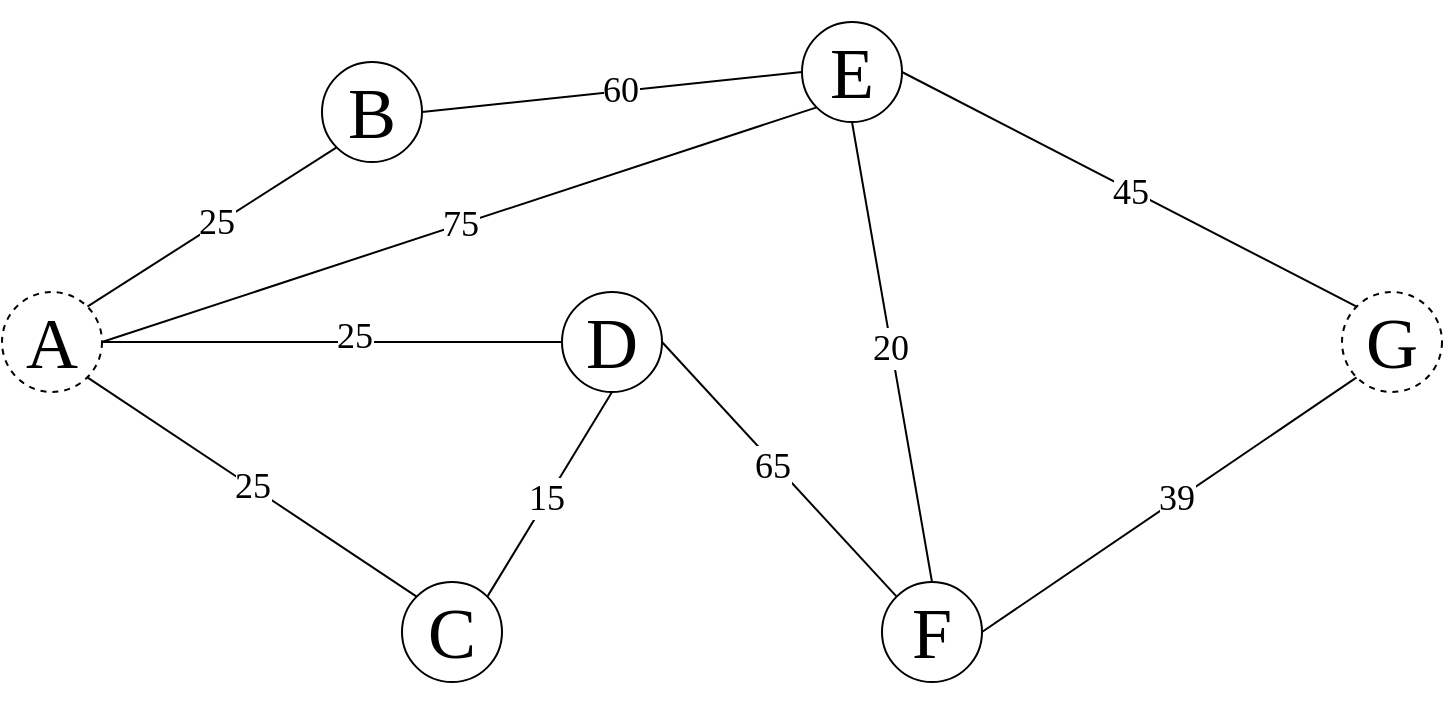 <mxfile version="13.7.3" type="device" pages="9"><diagram id="Ngvp4RSPzd6JHeiBeqxi" name="Page 0"><mxGraphModel dx="1207" dy="735" grid="1" gridSize="10" guides="1" tooltips="1" connect="1" arrows="1" fold="1" page="1" pageScale="1" pageWidth="800" pageHeight="800" math="0" shadow="0"><root><mxCell id="0"/><mxCell id="1" parent="0"/><mxCell id="0KOg1gObP9XL_SaONvKJ-10" style="edgeStyle=none;rounded=0;orthogonalLoop=1;jettySize=auto;html=1;exitX=1;exitY=0;exitDx=0;exitDy=0;entryX=0;entryY=1;entryDx=0;entryDy=0;endArrow=none;endFill=0;fontFamily=Fira Code;fontSize=36;" parent="1" source="0KOg1gObP9XL_SaONvKJ-1" target="0KOg1gObP9XL_SaONvKJ-2" edge="1"><mxGeometry relative="1" as="geometry"/></mxCell><mxCell id="0KOg1gObP9XL_SaONvKJ-20" value="25" style="edgeLabel;html=1;align=center;verticalAlign=middle;resizable=0;points=[];fontSize=18;fontFamily=Fira Code;" parent="0KOg1gObP9XL_SaONvKJ-10" vertex="1" connectable="0"><mxGeometry x="0.041" y="1" relative="1" as="geometry"><mxPoint as="offset"/></mxGeometry></mxCell><mxCell id="0KOg1gObP9XL_SaONvKJ-11" style="edgeStyle=none;rounded=0;orthogonalLoop=1;jettySize=auto;html=1;exitX=1;exitY=0.5;exitDx=0;exitDy=0;entryX=0;entryY=1;entryDx=0;entryDy=0;endArrow=none;endFill=0;fontFamily=Fira Code;fontSize=36;" parent="1" source="0KOg1gObP9XL_SaONvKJ-1" target="0KOg1gObP9XL_SaONvKJ-5" edge="1"><mxGeometry relative="1" as="geometry"/></mxCell><mxCell id="0KOg1gObP9XL_SaONvKJ-23" value="75" style="edgeLabel;html=1;align=center;verticalAlign=middle;resizable=0;points=[];fontSize=18;fontFamily=Fira Code;" parent="0KOg1gObP9XL_SaONvKJ-11" vertex="1" connectable="0"><mxGeometry x="0.002" relative="1" as="geometry"><mxPoint as="offset"/></mxGeometry></mxCell><mxCell id="0KOg1gObP9XL_SaONvKJ-13" style="edgeStyle=none;rounded=0;orthogonalLoop=1;jettySize=auto;html=1;exitX=1;exitY=1;exitDx=0;exitDy=0;entryX=0;entryY=0;entryDx=0;entryDy=0;endArrow=none;endFill=0;fontFamily=Fira Code;fontSize=36;" parent="1" source="0KOg1gObP9XL_SaONvKJ-1" target="0KOg1gObP9XL_SaONvKJ-6" edge="1"><mxGeometry relative="1" as="geometry"/></mxCell><mxCell id="0KOg1gObP9XL_SaONvKJ-30" value="25" style="edgeLabel;html=1;align=center;verticalAlign=middle;resizable=0;points=[];fontSize=18;fontFamily=Fira Code;" parent="0KOg1gObP9XL_SaONvKJ-13" vertex="1" connectable="0"><mxGeometry x="-0.003" relative="1" as="geometry"><mxPoint y="-1" as="offset"/></mxGeometry></mxCell><mxCell id="0KOg1gObP9XL_SaONvKJ-19" style="edgeStyle=none;rounded=0;orthogonalLoop=1;jettySize=auto;html=1;exitX=1;exitY=0.5;exitDx=0;exitDy=0;entryX=0;entryY=0.5;entryDx=0;entryDy=0;endArrow=none;endFill=0;fontFamily=Fira Code;fontSize=36;" parent="1" source="0KOg1gObP9XL_SaONvKJ-1" target="0KOg1gObP9XL_SaONvKJ-7" edge="1"><mxGeometry relative="1" as="geometry"/></mxCell><mxCell id="0KOg1gObP9XL_SaONvKJ-31" value="25" style="edgeLabel;html=1;align=center;verticalAlign=middle;resizable=0;points=[];fontSize=18;fontFamily=Fira Code;" parent="0KOg1gObP9XL_SaONvKJ-19" vertex="1" connectable="0"><mxGeometry x="0.096" y="3" relative="1" as="geometry"><mxPoint as="offset"/></mxGeometry></mxCell><mxCell id="0KOg1gObP9XL_SaONvKJ-1" value="&lt;p style=&quot;line-height: 0%&quot;&gt;A&lt;/p&gt;" style="ellipse;whiteSpace=wrap;html=1;aspect=fixed;dashed=1;fontFamily=Fira Code;fontSize=36;" parent="1" vertex="1"><mxGeometry x="40" y="370" width="50" height="50" as="geometry"/></mxCell><mxCell id="0KOg1gObP9XL_SaONvKJ-12" style="edgeStyle=none;rounded=0;orthogonalLoop=1;jettySize=auto;html=1;exitX=1;exitY=0.5;exitDx=0;exitDy=0;entryX=0;entryY=0.5;entryDx=0;entryDy=0;endArrow=none;endFill=0;fontFamily=Fira Code;fontSize=36;" parent="1" source="0KOg1gObP9XL_SaONvKJ-2" target="0KOg1gObP9XL_SaONvKJ-5" edge="1"><mxGeometry relative="1" as="geometry"/></mxCell><mxCell id="0KOg1gObP9XL_SaONvKJ-22" value="60" style="edgeLabel;html=1;align=center;verticalAlign=middle;resizable=0;points=[];fontSize=18;fontFamily=Fira Code;" parent="0KOg1gObP9XL_SaONvKJ-12" vertex="1" connectable="0"><mxGeometry x="0.043" y="1" relative="1" as="geometry"><mxPoint as="offset"/></mxGeometry></mxCell><mxCell id="0KOg1gObP9XL_SaONvKJ-2" value="&lt;p style=&quot;line-height: 0%&quot;&gt;B&lt;/p&gt;" style="ellipse;whiteSpace=wrap;html=1;aspect=fixed;fontFamily=Fira Code;fontSize=36;" parent="1" vertex="1"><mxGeometry x="200" y="255" width="50" height="50" as="geometry"/></mxCell><mxCell id="0KOg1gObP9XL_SaONvKJ-17" style="edgeStyle=none;rounded=0;orthogonalLoop=1;jettySize=auto;html=1;exitX=0.5;exitY=1;exitDx=0;exitDy=0;entryX=0.5;entryY=0;entryDx=0;entryDy=0;endArrow=none;endFill=0;fontFamily=Fira Code;fontSize=36;" parent="1" source="0KOg1gObP9XL_SaONvKJ-5" target="0KOg1gObP9XL_SaONvKJ-8" edge="1"><mxGeometry relative="1" as="geometry"/></mxCell><mxCell id="0KOg1gObP9XL_SaONvKJ-25" value="20" style="edgeLabel;html=1;align=center;verticalAlign=middle;resizable=0;points=[];fontSize=18;fontFamily=Fira Code;" parent="0KOg1gObP9XL_SaONvKJ-17" vertex="1" connectable="0"><mxGeometry x="-0.018" y="-1" relative="1" as="geometry"><mxPoint as="offset"/></mxGeometry></mxCell><mxCell id="0KOg1gObP9XL_SaONvKJ-18" style="edgeStyle=none;rounded=0;orthogonalLoop=1;jettySize=auto;html=1;exitX=1;exitY=0.5;exitDx=0;exitDy=0;entryX=0;entryY=0;entryDx=0;entryDy=0;endArrow=none;endFill=0;fontFamily=Fira Code;fontSize=36;" parent="1" source="0KOg1gObP9XL_SaONvKJ-5" target="0KOg1gObP9XL_SaONvKJ-9" edge="1"><mxGeometry relative="1" as="geometry"/></mxCell><mxCell id="0KOg1gObP9XL_SaONvKJ-24" value="45" style="edgeLabel;html=1;align=center;verticalAlign=middle;resizable=0;points=[];fontSize=18;fontFamily=Fira Code;" parent="0KOg1gObP9XL_SaONvKJ-18" vertex="1" connectable="0"><mxGeometry x="0.0" y="-1" relative="1" as="geometry"><mxPoint as="offset"/></mxGeometry></mxCell><mxCell id="0KOg1gObP9XL_SaONvKJ-5" value="&lt;p style=&quot;line-height: 0%&quot;&gt;E&lt;/p&gt;" style="ellipse;whiteSpace=wrap;html=1;aspect=fixed;fontFamily=Fira Code;fontSize=36;" parent="1" vertex="1"><mxGeometry x="440" y="235" width="50" height="50" as="geometry"/></mxCell><mxCell id="0KOg1gObP9XL_SaONvKJ-14" style="edgeStyle=none;rounded=0;orthogonalLoop=1;jettySize=auto;html=1;exitX=1;exitY=0;exitDx=0;exitDy=0;entryX=0.5;entryY=1;entryDx=0;entryDy=0;endArrow=none;endFill=0;fontFamily=Fira Code;fontSize=36;" parent="1" source="0KOg1gObP9XL_SaONvKJ-6" target="0KOg1gObP9XL_SaONvKJ-7" edge="1"><mxGeometry relative="1" as="geometry"/></mxCell><mxCell id="0KOg1gObP9XL_SaONvKJ-29" value="15" style="edgeLabel;html=1;align=center;verticalAlign=middle;resizable=0;points=[];fontSize=18;fontFamily=Fira Code;" parent="0KOg1gObP9XL_SaONvKJ-14" vertex="1" connectable="0"><mxGeometry x="-0.028" y="1" relative="1" as="geometry"><mxPoint as="offset"/></mxGeometry></mxCell><mxCell id="0KOg1gObP9XL_SaONvKJ-6" value="&lt;p style=&quot;line-height: 0%&quot;&gt;C&lt;/p&gt;" style="ellipse;whiteSpace=wrap;html=1;aspect=fixed;fontFamily=Fira Code;fontSize=36;" parent="1" vertex="1"><mxGeometry x="240" y="515" width="50" height="50" as="geometry"/></mxCell><mxCell id="0KOg1gObP9XL_SaONvKJ-15" style="edgeStyle=none;rounded=0;orthogonalLoop=1;jettySize=auto;html=1;exitX=1;exitY=0.5;exitDx=0;exitDy=0;entryX=0;entryY=0;entryDx=0;entryDy=0;endArrow=none;endFill=0;fontFamily=Fira Code;fontSize=36;" parent="1" source="0KOg1gObP9XL_SaONvKJ-7" target="0KOg1gObP9XL_SaONvKJ-8" edge="1"><mxGeometry relative="1" as="geometry"/></mxCell><mxCell id="0KOg1gObP9XL_SaONvKJ-28" value="65" style="edgeLabel;html=1;align=center;verticalAlign=middle;resizable=0;points=[];fontSize=18;fontFamily=Fira Code;" parent="0KOg1gObP9XL_SaONvKJ-15" vertex="1" connectable="0"><mxGeometry x="-0.059" y="-2" relative="1" as="geometry"><mxPoint x="1" as="offset"/></mxGeometry></mxCell><mxCell id="0KOg1gObP9XL_SaONvKJ-7" value="&lt;p style=&quot;line-height: 0%&quot;&gt;D&lt;/p&gt;" style="ellipse;whiteSpace=wrap;html=1;aspect=fixed;fontFamily=Fira Code;fontSize=36;" parent="1" vertex="1"><mxGeometry x="320" y="370" width="50" height="50" as="geometry"/></mxCell><mxCell id="0KOg1gObP9XL_SaONvKJ-16" style="edgeStyle=none;rounded=0;orthogonalLoop=1;jettySize=auto;html=1;exitX=1;exitY=0.5;exitDx=0;exitDy=0;entryX=0;entryY=1;entryDx=0;entryDy=0;endArrow=none;endFill=0;fontFamily=Fira Code;fontSize=36;" parent="1" source="0KOg1gObP9XL_SaONvKJ-8" target="0KOg1gObP9XL_SaONvKJ-9" edge="1"><mxGeometry relative="1" as="geometry"/></mxCell><mxCell id="0KOg1gObP9XL_SaONvKJ-27" value="39" style="edgeLabel;html=1;align=center;verticalAlign=middle;resizable=0;points=[];fontSize=18;fontFamily=Fira Code;" parent="0KOg1gObP9XL_SaONvKJ-16" vertex="1" connectable="0"><mxGeometry x="0.041" y="1" relative="1" as="geometry"><mxPoint as="offset"/></mxGeometry></mxCell><mxCell id="0KOg1gObP9XL_SaONvKJ-8" value="&lt;p style=&quot;line-height: 0%&quot;&gt;F&lt;/p&gt;" style="ellipse;whiteSpace=wrap;html=1;aspect=fixed;fontFamily=Fira Code;fontSize=36;" parent="1" vertex="1"><mxGeometry x="480" y="515" width="50" height="50" as="geometry"/></mxCell><mxCell id="0KOg1gObP9XL_SaONvKJ-9" value="&lt;p style=&quot;line-height: 0%&quot;&gt;G&lt;/p&gt;" style="ellipse;whiteSpace=wrap;html=1;aspect=fixed;fontFamily=Fira Code;fontSize=36;dashed=1;" parent="1" vertex="1"><mxGeometry x="710" y="370" width="50" height="50" as="geometry"/></mxCell></root></mxGraphModel></diagram><diagram name="Page 1" id="0V_GqBWOmDkSnH_9mEx4"><mxGraphModel dx="1710" dy="1042" grid="1" gridSize="10" guides="1" tooltips="1" connect="1" arrows="1" fold="1" page="1" pageScale="1" pageWidth="800" pageHeight="800" math="0" shadow="0"><root><mxCell id="Bd-o3Uxcn1rNQgOTuHa1-0"/><mxCell id="Bd-o3Uxcn1rNQgOTuHa1-1" parent="Bd-o3Uxcn1rNQgOTuHa1-0"/><mxCell id="Bd-o3Uxcn1rNQgOTuHa1-2" style="edgeStyle=none;rounded=0;orthogonalLoop=1;jettySize=auto;html=1;exitX=1;exitY=0;exitDx=0;exitDy=0;entryX=0;entryY=1;entryDx=0;entryDy=0;endArrow=none;endFill=0;fontFamily=Fira Code;fontSize=36;" parent="Bd-o3Uxcn1rNQgOTuHa1-1" source="Bd-o3Uxcn1rNQgOTuHa1-10" target="Bd-o3Uxcn1rNQgOTuHa1-13" edge="1"><mxGeometry relative="1" as="geometry"/></mxCell><mxCell id="Bd-o3Uxcn1rNQgOTuHa1-3" value="25" style="edgeLabel;html=1;align=center;verticalAlign=middle;resizable=0;points=[];fontSize=18;fontFamily=Fira Code;" parent="Bd-o3Uxcn1rNQgOTuHa1-2" vertex="1" connectable="0"><mxGeometry x="0.041" y="1" relative="1" as="geometry"><mxPoint as="offset"/></mxGeometry></mxCell><mxCell id="Bd-o3Uxcn1rNQgOTuHa1-4" style="edgeStyle=none;rounded=0;orthogonalLoop=1;jettySize=auto;html=1;exitX=1;exitY=0.5;exitDx=0;exitDy=0;entryX=0;entryY=1;entryDx=0;entryDy=0;endArrow=none;endFill=0;fontFamily=Fira Code;fontSize=36;" parent="Bd-o3Uxcn1rNQgOTuHa1-1" source="Bd-o3Uxcn1rNQgOTuHa1-10" target="Bd-o3Uxcn1rNQgOTuHa1-18" edge="1"><mxGeometry relative="1" as="geometry"/></mxCell><mxCell id="Bd-o3Uxcn1rNQgOTuHa1-5" value="75" style="edgeLabel;html=1;align=center;verticalAlign=middle;resizable=0;points=[];fontSize=18;fontFamily=Fira Code;" parent="Bd-o3Uxcn1rNQgOTuHa1-4" vertex="1" connectable="0"><mxGeometry x="0.002" relative="1" as="geometry"><mxPoint as="offset"/></mxGeometry></mxCell><mxCell id="Bd-o3Uxcn1rNQgOTuHa1-6" style="edgeStyle=none;rounded=0;orthogonalLoop=1;jettySize=auto;html=1;exitX=1;exitY=1;exitDx=0;exitDy=0;entryX=0;entryY=0;entryDx=0;entryDy=0;endArrow=none;endFill=0;fontFamily=Fira Code;fontSize=36;" parent="Bd-o3Uxcn1rNQgOTuHa1-1" source="Bd-o3Uxcn1rNQgOTuHa1-10" target="Bd-o3Uxcn1rNQgOTuHa1-21" edge="1"><mxGeometry relative="1" as="geometry"/></mxCell><mxCell id="Bd-o3Uxcn1rNQgOTuHa1-7" value="25" style="edgeLabel;html=1;align=center;verticalAlign=middle;resizable=0;points=[];fontSize=18;fontFamily=Fira Code;" parent="Bd-o3Uxcn1rNQgOTuHa1-6" vertex="1" connectable="0"><mxGeometry x="-0.003" relative="1" as="geometry"><mxPoint y="-1" as="offset"/></mxGeometry></mxCell><mxCell id="Bd-o3Uxcn1rNQgOTuHa1-8" style="edgeStyle=none;rounded=0;orthogonalLoop=1;jettySize=auto;html=1;exitX=1;exitY=0.5;exitDx=0;exitDy=0;entryX=0;entryY=0.5;entryDx=0;entryDy=0;endArrow=none;endFill=0;fontFamily=Fira Code;fontSize=36;" parent="Bd-o3Uxcn1rNQgOTuHa1-1" source="Bd-o3Uxcn1rNQgOTuHa1-10" target="Bd-o3Uxcn1rNQgOTuHa1-24" edge="1"><mxGeometry relative="1" as="geometry"/></mxCell><mxCell id="Bd-o3Uxcn1rNQgOTuHa1-9" value="25" style="edgeLabel;html=1;align=center;verticalAlign=middle;resizable=0;points=[];fontSize=18;fontFamily=Fira Code;" parent="Bd-o3Uxcn1rNQgOTuHa1-8" vertex="1" connectable="0"><mxGeometry x="0.096" y="3" relative="1" as="geometry"><mxPoint as="offset"/></mxGeometry></mxCell><mxCell id="Bd-o3Uxcn1rNQgOTuHa1-10" value="&lt;p style=&quot;line-height: 0%&quot;&gt;A&lt;/p&gt;" style="ellipse;whiteSpace=wrap;html=1;aspect=fixed;dashed=1;fontFamily=Fira Code;fontSize=36;fillColor=#f8cecc;strokeColor=#b85450;" parent="Bd-o3Uxcn1rNQgOTuHa1-1" vertex="1"><mxGeometry x="40" y="370" width="50" height="50" as="geometry"/></mxCell><mxCell id="Bd-o3Uxcn1rNQgOTuHa1-11" style="edgeStyle=none;rounded=0;orthogonalLoop=1;jettySize=auto;html=1;exitX=1;exitY=0.5;exitDx=0;exitDy=0;entryX=0;entryY=0.5;entryDx=0;entryDy=0;endArrow=none;endFill=0;fontFamily=Fira Code;fontSize=36;" parent="Bd-o3Uxcn1rNQgOTuHa1-1" source="Bd-o3Uxcn1rNQgOTuHa1-13" target="Bd-o3Uxcn1rNQgOTuHa1-18" edge="1"><mxGeometry relative="1" as="geometry"/></mxCell><mxCell id="Bd-o3Uxcn1rNQgOTuHa1-12" value="60" style="edgeLabel;html=1;align=center;verticalAlign=middle;resizable=0;points=[];fontSize=18;fontFamily=Fira Code;" parent="Bd-o3Uxcn1rNQgOTuHa1-11" vertex="1" connectable="0"><mxGeometry x="0.043" y="1" relative="1" as="geometry"><mxPoint as="offset"/></mxGeometry></mxCell><mxCell id="Bd-o3Uxcn1rNQgOTuHa1-13" value="&lt;p style=&quot;line-height: 0%&quot;&gt;B&lt;/p&gt;" style="ellipse;whiteSpace=wrap;html=1;aspect=fixed;fontFamily=Fira Code;fontSize=36;fillColor=#fff2cc;strokeColor=#d6b656;" parent="Bd-o3Uxcn1rNQgOTuHa1-1" vertex="1"><mxGeometry x="200" y="255" width="50" height="50" as="geometry"/></mxCell><mxCell id="Bd-o3Uxcn1rNQgOTuHa1-14" style="edgeStyle=none;rounded=0;orthogonalLoop=1;jettySize=auto;html=1;exitX=0.5;exitY=1;exitDx=0;exitDy=0;entryX=0.5;entryY=0;entryDx=0;entryDy=0;endArrow=none;endFill=0;fontFamily=Fira Code;fontSize=36;" parent="Bd-o3Uxcn1rNQgOTuHa1-1" source="Bd-o3Uxcn1rNQgOTuHa1-18" target="Bd-o3Uxcn1rNQgOTuHa1-27" edge="1"><mxGeometry relative="1" as="geometry"/></mxCell><mxCell id="Bd-o3Uxcn1rNQgOTuHa1-15" value="20" style="edgeLabel;html=1;align=center;verticalAlign=middle;resizable=0;points=[];fontSize=18;fontFamily=Fira Code;" parent="Bd-o3Uxcn1rNQgOTuHa1-14" vertex="1" connectable="0"><mxGeometry x="-0.018" y="-1" relative="1" as="geometry"><mxPoint as="offset"/></mxGeometry></mxCell><mxCell id="Bd-o3Uxcn1rNQgOTuHa1-16" style="edgeStyle=none;rounded=0;orthogonalLoop=1;jettySize=auto;html=1;exitX=1;exitY=0.5;exitDx=0;exitDy=0;entryX=0;entryY=0;entryDx=0;entryDy=0;endArrow=none;endFill=0;fontFamily=Fira Code;fontSize=36;" parent="Bd-o3Uxcn1rNQgOTuHa1-1" source="Bd-o3Uxcn1rNQgOTuHa1-18" target="Bd-o3Uxcn1rNQgOTuHa1-28" edge="1"><mxGeometry relative="1" as="geometry"/></mxCell><mxCell id="Bd-o3Uxcn1rNQgOTuHa1-17" value="45" style="edgeLabel;html=1;align=center;verticalAlign=middle;resizable=0;points=[];fontSize=18;fontFamily=Fira Code;" parent="Bd-o3Uxcn1rNQgOTuHa1-16" vertex="1" connectable="0"><mxGeometry x="0.0" y="-1" relative="1" as="geometry"><mxPoint as="offset"/></mxGeometry></mxCell><mxCell id="Bd-o3Uxcn1rNQgOTuHa1-18" value="&lt;p style=&quot;line-height: 0%&quot;&gt;E&lt;/p&gt;" style="ellipse;whiteSpace=wrap;html=1;aspect=fixed;fontFamily=Fira Code;fontSize=36;fillColor=#fff2cc;strokeColor=#d6b656;" parent="Bd-o3Uxcn1rNQgOTuHa1-1" vertex="1"><mxGeometry x="440" y="235" width="50" height="50" as="geometry"/></mxCell><mxCell id="Bd-o3Uxcn1rNQgOTuHa1-19" style="edgeStyle=none;rounded=0;orthogonalLoop=1;jettySize=auto;html=1;exitX=1;exitY=0;exitDx=0;exitDy=0;entryX=0.5;entryY=1;entryDx=0;entryDy=0;endArrow=none;endFill=0;fontFamily=Fira Code;fontSize=36;" parent="Bd-o3Uxcn1rNQgOTuHa1-1" source="Bd-o3Uxcn1rNQgOTuHa1-21" target="Bd-o3Uxcn1rNQgOTuHa1-24" edge="1"><mxGeometry relative="1" as="geometry"/></mxCell><mxCell id="Bd-o3Uxcn1rNQgOTuHa1-20" value="15" style="edgeLabel;html=1;align=center;verticalAlign=middle;resizable=0;points=[];fontSize=18;fontFamily=Fira Code;" parent="Bd-o3Uxcn1rNQgOTuHa1-19" vertex="1" connectable="0"><mxGeometry x="-0.028" y="1" relative="1" as="geometry"><mxPoint as="offset"/></mxGeometry></mxCell><mxCell id="Bd-o3Uxcn1rNQgOTuHa1-21" value="&lt;p style=&quot;line-height: 0%&quot;&gt;C&lt;/p&gt;" style="ellipse;whiteSpace=wrap;html=1;aspect=fixed;fontFamily=Fira Code;fontSize=36;fillColor=#fff2cc;strokeColor=#d6b656;" parent="Bd-o3Uxcn1rNQgOTuHa1-1" vertex="1"><mxGeometry x="240" y="515" width="50" height="50" as="geometry"/></mxCell><mxCell id="Bd-o3Uxcn1rNQgOTuHa1-22" style="edgeStyle=none;rounded=0;orthogonalLoop=1;jettySize=auto;html=1;exitX=1;exitY=0.5;exitDx=0;exitDy=0;entryX=0;entryY=0;entryDx=0;entryDy=0;endArrow=none;endFill=0;fontFamily=Fira Code;fontSize=36;" parent="Bd-o3Uxcn1rNQgOTuHa1-1" source="Bd-o3Uxcn1rNQgOTuHa1-24" target="Bd-o3Uxcn1rNQgOTuHa1-27" edge="1"><mxGeometry relative="1" as="geometry"/></mxCell><mxCell id="Bd-o3Uxcn1rNQgOTuHa1-23" value="65" style="edgeLabel;html=1;align=center;verticalAlign=middle;resizable=0;points=[];fontSize=18;fontFamily=Fira Code;" parent="Bd-o3Uxcn1rNQgOTuHa1-22" vertex="1" connectable="0"><mxGeometry x="-0.059" y="-2" relative="1" as="geometry"><mxPoint x="1" as="offset"/></mxGeometry></mxCell><mxCell id="Bd-o3Uxcn1rNQgOTuHa1-24" value="&lt;p style=&quot;line-height: 0%&quot;&gt;D&lt;/p&gt;" style="ellipse;whiteSpace=wrap;html=1;aspect=fixed;fontFamily=Fira Code;fontSize=36;fillColor=#fff2cc;strokeColor=#d6b656;" parent="Bd-o3Uxcn1rNQgOTuHa1-1" vertex="1"><mxGeometry x="320" y="370" width="50" height="50" as="geometry"/></mxCell><mxCell id="Bd-o3Uxcn1rNQgOTuHa1-25" style="edgeStyle=none;rounded=0;orthogonalLoop=1;jettySize=auto;html=1;exitX=1;exitY=0.5;exitDx=0;exitDy=0;entryX=0;entryY=1;entryDx=0;entryDy=0;endArrow=none;endFill=0;fontFamily=Fira Code;fontSize=36;" parent="Bd-o3Uxcn1rNQgOTuHa1-1" source="Bd-o3Uxcn1rNQgOTuHa1-27" target="Bd-o3Uxcn1rNQgOTuHa1-28" edge="1"><mxGeometry relative="1" as="geometry"/></mxCell><mxCell id="Bd-o3Uxcn1rNQgOTuHa1-26" value="39" style="edgeLabel;html=1;align=center;verticalAlign=middle;resizable=0;points=[];fontSize=18;fontFamily=Fira Code;" parent="Bd-o3Uxcn1rNQgOTuHa1-25" vertex="1" connectable="0"><mxGeometry x="0.041" y="1" relative="1" as="geometry"><mxPoint as="offset"/></mxGeometry></mxCell><mxCell id="Bd-o3Uxcn1rNQgOTuHa1-27" value="&lt;p style=&quot;line-height: 0%&quot;&gt;F&lt;/p&gt;" style="ellipse;whiteSpace=wrap;html=1;aspect=fixed;fontFamily=Fira Code;fontSize=36;" parent="Bd-o3Uxcn1rNQgOTuHa1-1" vertex="1"><mxGeometry x="480" y="515" width="50" height="50" as="geometry"/></mxCell><mxCell id="Bd-o3Uxcn1rNQgOTuHa1-28" value="&lt;p style=&quot;line-height: 0%&quot;&gt;G&lt;/p&gt;" style="ellipse;whiteSpace=wrap;html=1;aspect=fixed;fontFamily=Fira Code;fontSize=36;dashed=1;" parent="Bd-o3Uxcn1rNQgOTuHa1-1" vertex="1"><mxGeometry x="710" y="370" width="50" height="50" as="geometry"/></mxCell></root></mxGraphModel></diagram><diagram name="Page 2" id="skNFPj0Th8lmMLUQt75l"><mxGraphModel dx="1466" dy="893" grid="1" gridSize="10" guides="1" tooltips="1" connect="1" arrows="1" fold="1" page="1" pageScale="1" pageWidth="800" pageHeight="800" math="0" shadow="0"><root><mxCell id="uV6GAY9REnVruZPxtPoF-0"/><mxCell id="uV6GAY9REnVruZPxtPoF-1" parent="uV6GAY9REnVruZPxtPoF-0"/><mxCell id="uV6GAY9REnVruZPxtPoF-2" style="edgeStyle=none;rounded=0;orthogonalLoop=1;jettySize=auto;html=1;exitX=1;exitY=0;exitDx=0;exitDy=0;entryX=0;entryY=1;entryDx=0;entryDy=0;endArrow=none;endFill=0;fontFamily=Fira Code;fontSize=36;" parent="uV6GAY9REnVruZPxtPoF-1" source="uV6GAY9REnVruZPxtPoF-10" target="uV6GAY9REnVruZPxtPoF-13" edge="1"><mxGeometry relative="1" as="geometry"/></mxCell><mxCell id="uV6GAY9REnVruZPxtPoF-3" value="25" style="edgeLabel;html=1;align=center;verticalAlign=middle;resizable=0;points=[];fontSize=18;fontFamily=Fira Code;" parent="uV6GAY9REnVruZPxtPoF-2" vertex="1" connectable="0"><mxGeometry x="0.041" y="1" relative="1" as="geometry"><mxPoint as="offset"/></mxGeometry></mxCell><mxCell id="uV6GAY9REnVruZPxtPoF-4" style="edgeStyle=none;rounded=0;orthogonalLoop=1;jettySize=auto;html=1;exitX=1;exitY=0.5;exitDx=0;exitDy=0;entryX=0;entryY=1;entryDx=0;entryDy=0;endArrow=none;endFill=0;fontFamily=Fira Code;fontSize=36;" parent="uV6GAY9REnVruZPxtPoF-1" source="uV6GAY9REnVruZPxtPoF-10" target="uV6GAY9REnVruZPxtPoF-18" edge="1"><mxGeometry relative="1" as="geometry"/></mxCell><mxCell id="uV6GAY9REnVruZPxtPoF-5" value="75" style="edgeLabel;html=1;align=center;verticalAlign=middle;resizable=0;points=[];fontSize=18;fontFamily=Fira Code;" parent="uV6GAY9REnVruZPxtPoF-4" vertex="1" connectable="0"><mxGeometry x="0.002" relative="1" as="geometry"><mxPoint as="offset"/></mxGeometry></mxCell><mxCell id="uV6GAY9REnVruZPxtPoF-6" style="edgeStyle=none;rounded=0;orthogonalLoop=1;jettySize=auto;html=1;exitX=1;exitY=1;exitDx=0;exitDy=0;entryX=0;entryY=0;entryDx=0;entryDy=0;endArrow=none;endFill=0;fontFamily=Fira Code;fontSize=36;" parent="uV6GAY9REnVruZPxtPoF-1" source="uV6GAY9REnVruZPxtPoF-10" target="uV6GAY9REnVruZPxtPoF-21" edge="1"><mxGeometry relative="1" as="geometry"/></mxCell><mxCell id="uV6GAY9REnVruZPxtPoF-7" value="25" style="edgeLabel;html=1;align=center;verticalAlign=middle;resizable=0;points=[];fontSize=18;fontFamily=Fira Code;" parent="uV6GAY9REnVruZPxtPoF-6" vertex="1" connectable="0"><mxGeometry x="-0.003" relative="1" as="geometry"><mxPoint y="-1" as="offset"/></mxGeometry></mxCell><mxCell id="uV6GAY9REnVruZPxtPoF-8" style="edgeStyle=none;rounded=0;orthogonalLoop=1;jettySize=auto;html=1;exitX=1;exitY=0.5;exitDx=0;exitDy=0;entryX=0;entryY=0.5;entryDx=0;entryDy=0;endArrow=none;endFill=0;fontFamily=Fira Code;fontSize=36;" parent="uV6GAY9REnVruZPxtPoF-1" source="uV6GAY9REnVruZPxtPoF-10" target="uV6GAY9REnVruZPxtPoF-24" edge="1"><mxGeometry relative="1" as="geometry"/></mxCell><mxCell id="uV6GAY9REnVruZPxtPoF-9" value="25" style="edgeLabel;html=1;align=center;verticalAlign=middle;resizable=0;points=[];fontSize=18;fontFamily=Fira Code;" parent="uV6GAY9REnVruZPxtPoF-8" vertex="1" connectable="0"><mxGeometry x="0.096" y="3" relative="1" as="geometry"><mxPoint as="offset"/></mxGeometry></mxCell><mxCell id="uV6GAY9REnVruZPxtPoF-10" value="&lt;p style=&quot;line-height: 0%&quot;&gt;A&lt;/p&gt;" style="ellipse;whiteSpace=wrap;html=1;aspect=fixed;dashed=1;fontFamily=Fira Code;fontSize=36;fillColor=#d5e8d4;strokeColor=#82b366;" parent="uV6GAY9REnVruZPxtPoF-1" vertex="1"><mxGeometry x="40" y="370" width="50" height="50" as="geometry"/></mxCell><mxCell id="uV6GAY9REnVruZPxtPoF-11" style="edgeStyle=none;rounded=0;orthogonalLoop=1;jettySize=auto;html=1;exitX=1;exitY=0.5;exitDx=0;exitDy=0;entryX=0;entryY=0.5;entryDx=0;entryDy=0;endArrow=none;endFill=0;fontFamily=Fira Code;fontSize=36;" parent="uV6GAY9REnVruZPxtPoF-1" source="uV6GAY9REnVruZPxtPoF-13" target="uV6GAY9REnVruZPxtPoF-18" edge="1"><mxGeometry relative="1" as="geometry"/></mxCell><mxCell id="uV6GAY9REnVruZPxtPoF-12" value="60" style="edgeLabel;html=1;align=center;verticalAlign=middle;resizable=0;points=[];fontSize=18;fontFamily=Fira Code;" parent="uV6GAY9REnVruZPxtPoF-11" vertex="1" connectable="0"><mxGeometry x="0.043" y="1" relative="1" as="geometry"><mxPoint as="offset"/></mxGeometry></mxCell><mxCell id="uV6GAY9REnVruZPxtPoF-13" value="&lt;p style=&quot;line-height: 0%&quot;&gt;B&lt;/p&gt;" style="ellipse;whiteSpace=wrap;html=1;aspect=fixed;fontFamily=Fira Code;fontSize=36;fillColor=#f8cecc;strokeColor=#b85450;" parent="uV6GAY9REnVruZPxtPoF-1" vertex="1"><mxGeometry x="200" y="255" width="50" height="50" as="geometry"/></mxCell><mxCell id="uV6GAY9REnVruZPxtPoF-14" style="edgeStyle=none;rounded=0;orthogonalLoop=1;jettySize=auto;html=1;exitX=0.5;exitY=1;exitDx=0;exitDy=0;entryX=0.5;entryY=0;entryDx=0;entryDy=0;endArrow=none;endFill=0;fontFamily=Fira Code;fontSize=36;" parent="uV6GAY9REnVruZPxtPoF-1" source="uV6GAY9REnVruZPxtPoF-18" target="uV6GAY9REnVruZPxtPoF-27" edge="1"><mxGeometry relative="1" as="geometry"/></mxCell><mxCell id="uV6GAY9REnVruZPxtPoF-15" value="20" style="edgeLabel;html=1;align=center;verticalAlign=middle;resizable=0;points=[];fontSize=18;fontFamily=Fira Code;" parent="uV6GAY9REnVruZPxtPoF-14" vertex="1" connectable="0"><mxGeometry x="-0.018" y="-1" relative="1" as="geometry"><mxPoint as="offset"/></mxGeometry></mxCell><mxCell id="uV6GAY9REnVruZPxtPoF-16" style="edgeStyle=none;rounded=0;orthogonalLoop=1;jettySize=auto;html=1;exitX=1;exitY=0.5;exitDx=0;exitDy=0;entryX=0;entryY=0;entryDx=0;entryDy=0;endArrow=none;endFill=0;fontFamily=Fira Code;fontSize=36;" parent="uV6GAY9REnVruZPxtPoF-1" source="uV6GAY9REnVruZPxtPoF-18" target="uV6GAY9REnVruZPxtPoF-28" edge="1"><mxGeometry relative="1" as="geometry"/></mxCell><mxCell id="uV6GAY9REnVruZPxtPoF-17" value="45" style="edgeLabel;html=1;align=center;verticalAlign=middle;resizable=0;points=[];fontSize=18;fontFamily=Fira Code;" parent="uV6GAY9REnVruZPxtPoF-16" vertex="1" connectable="0"><mxGeometry x="0.0" y="-1" relative="1" as="geometry"><mxPoint as="offset"/></mxGeometry></mxCell><mxCell id="uV6GAY9REnVruZPxtPoF-18" value="&lt;p style=&quot;line-height: 0%&quot;&gt;E&lt;/p&gt;" style="ellipse;whiteSpace=wrap;html=1;aspect=fixed;fontFamily=Fira Code;fontSize=36;fillColor=#fff2cc;strokeColor=#d6b656;" parent="uV6GAY9REnVruZPxtPoF-1" vertex="1"><mxGeometry x="440" y="235" width="50" height="50" as="geometry"/></mxCell><mxCell id="uV6GAY9REnVruZPxtPoF-19" style="edgeStyle=none;rounded=0;orthogonalLoop=1;jettySize=auto;html=1;exitX=1;exitY=0;exitDx=0;exitDy=0;entryX=0.5;entryY=1;entryDx=0;entryDy=0;endArrow=none;endFill=0;fontFamily=Fira Code;fontSize=36;" parent="uV6GAY9REnVruZPxtPoF-1" source="uV6GAY9REnVruZPxtPoF-21" target="uV6GAY9REnVruZPxtPoF-24" edge="1"><mxGeometry relative="1" as="geometry"/></mxCell><mxCell id="uV6GAY9REnVruZPxtPoF-20" value="15" style="edgeLabel;html=1;align=center;verticalAlign=middle;resizable=0;points=[];fontSize=18;fontFamily=Fira Code;" parent="uV6GAY9REnVruZPxtPoF-19" vertex="1" connectable="0"><mxGeometry x="-0.028" y="1" relative="1" as="geometry"><mxPoint as="offset"/></mxGeometry></mxCell><mxCell id="uV6GAY9REnVruZPxtPoF-21" value="&lt;p style=&quot;line-height: 0%&quot;&gt;C&lt;/p&gt;" style="ellipse;whiteSpace=wrap;html=1;aspect=fixed;fontFamily=Fira Code;fontSize=36;fillColor=#fff2cc;strokeColor=#d6b656;" parent="uV6GAY9REnVruZPxtPoF-1" vertex="1"><mxGeometry x="240" y="515" width="50" height="50" as="geometry"/></mxCell><mxCell id="uV6GAY9REnVruZPxtPoF-22" style="edgeStyle=none;rounded=0;orthogonalLoop=1;jettySize=auto;html=1;exitX=1;exitY=0.5;exitDx=0;exitDy=0;entryX=0;entryY=0;entryDx=0;entryDy=0;endArrow=none;endFill=0;fontFamily=Fira Code;fontSize=36;" parent="uV6GAY9REnVruZPxtPoF-1" source="uV6GAY9REnVruZPxtPoF-24" target="uV6GAY9REnVruZPxtPoF-27" edge="1"><mxGeometry relative="1" as="geometry"/></mxCell><mxCell id="uV6GAY9REnVruZPxtPoF-23" value="65" style="edgeLabel;html=1;align=center;verticalAlign=middle;resizable=0;points=[];fontSize=18;fontFamily=Fira Code;" parent="uV6GAY9REnVruZPxtPoF-22" vertex="1" connectable="0"><mxGeometry x="-0.059" y="-2" relative="1" as="geometry"><mxPoint x="1" as="offset"/></mxGeometry></mxCell><mxCell id="uV6GAY9REnVruZPxtPoF-24" value="&lt;p style=&quot;line-height: 0%&quot;&gt;D&lt;/p&gt;" style="ellipse;whiteSpace=wrap;html=1;aspect=fixed;fontFamily=Fira Code;fontSize=36;fillColor=#fff2cc;strokeColor=#d6b656;" parent="uV6GAY9REnVruZPxtPoF-1" vertex="1"><mxGeometry x="320" y="370" width="50" height="50" as="geometry"/></mxCell><mxCell id="uV6GAY9REnVruZPxtPoF-25" style="edgeStyle=none;rounded=0;orthogonalLoop=1;jettySize=auto;html=1;exitX=1;exitY=0.5;exitDx=0;exitDy=0;entryX=0;entryY=1;entryDx=0;entryDy=0;endArrow=none;endFill=0;fontFamily=Fira Code;fontSize=36;" parent="uV6GAY9REnVruZPxtPoF-1" source="uV6GAY9REnVruZPxtPoF-27" target="uV6GAY9REnVruZPxtPoF-28" edge="1"><mxGeometry relative="1" as="geometry"/></mxCell><mxCell id="uV6GAY9REnVruZPxtPoF-26" value="39" style="edgeLabel;html=1;align=center;verticalAlign=middle;resizable=0;points=[];fontSize=18;fontFamily=Fira Code;" parent="uV6GAY9REnVruZPxtPoF-25" vertex="1" connectable="0"><mxGeometry x="0.041" y="1" relative="1" as="geometry"><mxPoint as="offset"/></mxGeometry></mxCell><mxCell id="uV6GAY9REnVruZPxtPoF-27" value="&lt;p style=&quot;line-height: 0%&quot;&gt;F&lt;/p&gt;" style="ellipse;whiteSpace=wrap;html=1;aspect=fixed;fontFamily=Fira Code;fontSize=36;" parent="uV6GAY9REnVruZPxtPoF-1" vertex="1"><mxGeometry x="480" y="515" width="50" height="50" as="geometry"/></mxCell><mxCell id="uV6GAY9REnVruZPxtPoF-28" value="&lt;p style=&quot;line-height: 0%&quot;&gt;G&lt;/p&gt;" style="ellipse;whiteSpace=wrap;html=1;aspect=fixed;fontFamily=Fira Code;fontSize=36;dashed=1;" parent="uV6GAY9REnVruZPxtPoF-1" vertex="1"><mxGeometry x="710" y="370" width="50" height="50" as="geometry"/></mxCell></root></mxGraphModel></diagram><diagram name="Page 3" id="qdlJn2jXqdzqOfCD7Dtj"><mxGraphModel dx="1026" dy="625" grid="1" gridSize="10" guides="1" tooltips="1" connect="1" arrows="1" fold="1" page="1" pageScale="1" pageWidth="800" pageHeight="800" math="0" shadow="0"><root><mxCell id="_xF9Pm0_P4UNJCNARChI-0"/><mxCell id="_xF9Pm0_P4UNJCNARChI-1" parent="_xF9Pm0_P4UNJCNARChI-0"/><mxCell id="_xF9Pm0_P4UNJCNARChI-2" style="edgeStyle=none;rounded=0;orthogonalLoop=1;jettySize=auto;html=1;exitX=1;exitY=0;exitDx=0;exitDy=0;entryX=0;entryY=1;entryDx=0;entryDy=0;endArrow=none;endFill=0;fontFamily=Fira Code;fontSize=36;" parent="_xF9Pm0_P4UNJCNARChI-1" source="_xF9Pm0_P4UNJCNARChI-10" target="_xF9Pm0_P4UNJCNARChI-13" edge="1"><mxGeometry relative="1" as="geometry"/></mxCell><mxCell id="_xF9Pm0_P4UNJCNARChI-3" value="25" style="edgeLabel;html=1;align=center;verticalAlign=middle;resizable=0;points=[];fontSize=18;fontFamily=Fira Code;" parent="_xF9Pm0_P4UNJCNARChI-2" vertex="1" connectable="0"><mxGeometry x="0.041" y="1" relative="1" as="geometry"><mxPoint as="offset"/></mxGeometry></mxCell><mxCell id="_xF9Pm0_P4UNJCNARChI-4" style="edgeStyle=none;rounded=0;orthogonalLoop=1;jettySize=auto;html=1;exitX=1;exitY=0.5;exitDx=0;exitDy=0;entryX=0;entryY=1;entryDx=0;entryDy=0;endArrow=none;endFill=0;fontFamily=Fira Code;fontSize=36;" parent="_xF9Pm0_P4UNJCNARChI-1" source="_xF9Pm0_P4UNJCNARChI-10" target="_xF9Pm0_P4UNJCNARChI-18" edge="1"><mxGeometry relative="1" as="geometry"/></mxCell><mxCell id="_xF9Pm0_P4UNJCNARChI-5" value="75" style="edgeLabel;html=1;align=center;verticalAlign=middle;resizable=0;points=[];fontSize=18;fontFamily=Fira Code;" parent="_xF9Pm0_P4UNJCNARChI-4" vertex="1" connectable="0"><mxGeometry x="0.002" relative="1" as="geometry"><mxPoint as="offset"/></mxGeometry></mxCell><mxCell id="_xF9Pm0_P4UNJCNARChI-6" style="edgeStyle=none;rounded=0;orthogonalLoop=1;jettySize=auto;html=1;exitX=1;exitY=1;exitDx=0;exitDy=0;entryX=0;entryY=0;entryDx=0;entryDy=0;endArrow=none;endFill=0;fontFamily=Fira Code;fontSize=36;" parent="_xF9Pm0_P4UNJCNARChI-1" source="_xF9Pm0_P4UNJCNARChI-10" target="_xF9Pm0_P4UNJCNARChI-21" edge="1"><mxGeometry relative="1" as="geometry"/></mxCell><mxCell id="_xF9Pm0_P4UNJCNARChI-7" value="25" style="edgeLabel;html=1;align=center;verticalAlign=middle;resizable=0;points=[];fontSize=18;fontFamily=Fira Code;" parent="_xF9Pm0_P4UNJCNARChI-6" vertex="1" connectable="0"><mxGeometry x="-0.003" relative="1" as="geometry"><mxPoint y="-1" as="offset"/></mxGeometry></mxCell><mxCell id="_xF9Pm0_P4UNJCNARChI-8" style="edgeStyle=none;rounded=0;orthogonalLoop=1;jettySize=auto;html=1;exitX=1;exitY=0.5;exitDx=0;exitDy=0;entryX=0;entryY=0.5;entryDx=0;entryDy=0;endArrow=none;endFill=0;fontFamily=Fira Code;fontSize=36;" parent="_xF9Pm0_P4UNJCNARChI-1" source="_xF9Pm0_P4UNJCNARChI-10" target="_xF9Pm0_P4UNJCNARChI-24" edge="1"><mxGeometry relative="1" as="geometry"/></mxCell><mxCell id="_xF9Pm0_P4UNJCNARChI-9" value="25" style="edgeLabel;html=1;align=center;verticalAlign=middle;resizable=0;points=[];fontSize=18;fontFamily=Fira Code;" parent="_xF9Pm0_P4UNJCNARChI-8" vertex="1" connectable="0"><mxGeometry x="0.096" y="3" relative="1" as="geometry"><mxPoint as="offset"/></mxGeometry></mxCell><mxCell id="_xF9Pm0_P4UNJCNARChI-10" value="&lt;p style=&quot;line-height: 0%&quot;&gt;A&lt;/p&gt;" style="ellipse;whiteSpace=wrap;html=1;aspect=fixed;dashed=1;fontFamily=Fira Code;fontSize=36;fillColor=#d5e8d4;strokeColor=#82b366;" parent="_xF9Pm0_P4UNJCNARChI-1" vertex="1"><mxGeometry x="40" y="370" width="50" height="50" as="geometry"/></mxCell><mxCell id="_xF9Pm0_P4UNJCNARChI-11" style="edgeStyle=none;rounded=0;orthogonalLoop=1;jettySize=auto;html=1;exitX=1;exitY=0.5;exitDx=0;exitDy=0;entryX=0;entryY=0.5;entryDx=0;entryDy=0;endArrow=none;endFill=0;fontFamily=Fira Code;fontSize=36;" parent="_xF9Pm0_P4UNJCNARChI-1" source="_xF9Pm0_P4UNJCNARChI-13" target="_xF9Pm0_P4UNJCNARChI-18" edge="1"><mxGeometry relative="1" as="geometry"/></mxCell><mxCell id="_xF9Pm0_P4UNJCNARChI-12" value="60" style="edgeLabel;html=1;align=center;verticalAlign=middle;resizable=0;points=[];fontSize=18;fontFamily=Fira Code;" parent="_xF9Pm0_P4UNJCNARChI-11" vertex="1" connectable="0"><mxGeometry x="0.043" y="1" relative="1" as="geometry"><mxPoint as="offset"/></mxGeometry></mxCell><mxCell id="_xF9Pm0_P4UNJCNARChI-13" value="&lt;p style=&quot;line-height: 0%&quot;&gt;B&lt;/p&gt;" style="ellipse;whiteSpace=wrap;html=1;aspect=fixed;fontFamily=Fira Code;fontSize=36;fillColor=#d5e8d4;strokeColor=#82b366;" parent="_xF9Pm0_P4UNJCNARChI-1" vertex="1"><mxGeometry x="200" y="255" width="50" height="50" as="geometry"/></mxCell><mxCell id="_xF9Pm0_P4UNJCNARChI-14" style="edgeStyle=none;rounded=0;orthogonalLoop=1;jettySize=auto;html=1;exitX=0.5;exitY=1;exitDx=0;exitDy=0;entryX=0.5;entryY=0;entryDx=0;entryDy=0;endArrow=none;endFill=0;fontFamily=Fira Code;fontSize=36;" parent="_xF9Pm0_P4UNJCNARChI-1" source="_xF9Pm0_P4UNJCNARChI-18" target="_xF9Pm0_P4UNJCNARChI-27" edge="1"><mxGeometry relative="1" as="geometry"/></mxCell><mxCell id="_xF9Pm0_P4UNJCNARChI-15" value="20" style="edgeLabel;html=1;align=center;verticalAlign=middle;resizable=0;points=[];fontSize=18;fontFamily=Fira Code;" parent="_xF9Pm0_P4UNJCNARChI-14" vertex="1" connectable="0"><mxGeometry x="-0.018" y="-1" relative="1" as="geometry"><mxPoint as="offset"/></mxGeometry></mxCell><mxCell id="_xF9Pm0_P4UNJCNARChI-16" style="edgeStyle=none;rounded=0;orthogonalLoop=1;jettySize=auto;html=1;exitX=1;exitY=0.5;exitDx=0;exitDy=0;entryX=0;entryY=0;entryDx=0;entryDy=0;endArrow=none;endFill=0;fontFamily=Fira Code;fontSize=36;" parent="_xF9Pm0_P4UNJCNARChI-1" source="_xF9Pm0_P4UNJCNARChI-18" target="_xF9Pm0_P4UNJCNARChI-28" edge="1"><mxGeometry relative="1" as="geometry"/></mxCell><mxCell id="_xF9Pm0_P4UNJCNARChI-17" value="45" style="edgeLabel;html=1;align=center;verticalAlign=middle;resizable=0;points=[];fontSize=18;fontFamily=Fira Code;" parent="_xF9Pm0_P4UNJCNARChI-16" vertex="1" connectable="0"><mxGeometry x="0.0" y="-1" relative="1" as="geometry"><mxPoint as="offset"/></mxGeometry></mxCell><mxCell id="_xF9Pm0_P4UNJCNARChI-18" value="&lt;p style=&quot;line-height: 0%&quot;&gt;E&lt;/p&gt;" style="ellipse;whiteSpace=wrap;html=1;aspect=fixed;fontFamily=Fira Code;fontSize=36;fillColor=#fff2cc;strokeColor=#d6b656;" parent="_xF9Pm0_P4UNJCNARChI-1" vertex="1"><mxGeometry x="440" y="235" width="50" height="50" as="geometry"/></mxCell><mxCell id="_xF9Pm0_P4UNJCNARChI-19" style="edgeStyle=none;rounded=0;orthogonalLoop=1;jettySize=auto;html=1;exitX=1;exitY=0;exitDx=0;exitDy=0;entryX=0.5;entryY=1;entryDx=0;entryDy=0;endArrow=none;endFill=0;fontFamily=Fira Code;fontSize=36;" parent="_xF9Pm0_P4UNJCNARChI-1" source="_xF9Pm0_P4UNJCNARChI-21" target="_xF9Pm0_P4UNJCNARChI-24" edge="1"><mxGeometry relative="1" as="geometry"/></mxCell><mxCell id="_xF9Pm0_P4UNJCNARChI-20" value="15" style="edgeLabel;html=1;align=center;verticalAlign=middle;resizable=0;points=[];fontSize=18;fontFamily=Fira Code;" parent="_xF9Pm0_P4UNJCNARChI-19" vertex="1" connectable="0"><mxGeometry x="-0.028" y="1" relative="1" as="geometry"><mxPoint as="offset"/></mxGeometry></mxCell><mxCell id="_xF9Pm0_P4UNJCNARChI-21" value="&lt;p style=&quot;line-height: 0%&quot;&gt;C&lt;/p&gt;" style="ellipse;whiteSpace=wrap;html=1;aspect=fixed;fontFamily=Fira Code;fontSize=36;fillColor=#f8cecc;strokeColor=#b85450;" parent="_xF9Pm0_P4UNJCNARChI-1" vertex="1"><mxGeometry x="240" y="515" width="50" height="50" as="geometry"/></mxCell><mxCell id="_xF9Pm0_P4UNJCNARChI-22" style="edgeStyle=none;rounded=0;orthogonalLoop=1;jettySize=auto;html=1;exitX=1;exitY=0.5;exitDx=0;exitDy=0;entryX=0;entryY=0;entryDx=0;entryDy=0;endArrow=none;endFill=0;fontFamily=Fira Code;fontSize=36;" parent="_xF9Pm0_P4UNJCNARChI-1" source="_xF9Pm0_P4UNJCNARChI-24" target="_xF9Pm0_P4UNJCNARChI-27" edge="1"><mxGeometry relative="1" as="geometry"/></mxCell><mxCell id="_xF9Pm0_P4UNJCNARChI-23" value="65" style="edgeLabel;html=1;align=center;verticalAlign=middle;resizable=0;points=[];fontSize=18;fontFamily=Fira Code;" parent="_xF9Pm0_P4UNJCNARChI-22" vertex="1" connectable="0"><mxGeometry x="-0.059" y="-2" relative="1" as="geometry"><mxPoint x="1" as="offset"/></mxGeometry></mxCell><mxCell id="_xF9Pm0_P4UNJCNARChI-24" value="&lt;p style=&quot;line-height: 0%&quot;&gt;D&lt;/p&gt;" style="ellipse;whiteSpace=wrap;html=1;aspect=fixed;fontFamily=Fira Code;fontSize=36;fillColor=#fff2cc;strokeColor=#d6b656;" parent="_xF9Pm0_P4UNJCNARChI-1" vertex="1"><mxGeometry x="320" y="370" width="50" height="50" as="geometry"/></mxCell><mxCell id="_xF9Pm0_P4UNJCNARChI-25" style="edgeStyle=none;rounded=0;orthogonalLoop=1;jettySize=auto;html=1;exitX=1;exitY=0.5;exitDx=0;exitDy=0;entryX=0;entryY=1;entryDx=0;entryDy=0;endArrow=none;endFill=0;fontFamily=Fira Code;fontSize=36;" parent="_xF9Pm0_P4UNJCNARChI-1" source="_xF9Pm0_P4UNJCNARChI-27" target="_xF9Pm0_P4UNJCNARChI-28" edge="1"><mxGeometry relative="1" as="geometry"/></mxCell><mxCell id="_xF9Pm0_P4UNJCNARChI-26" value="39" style="edgeLabel;html=1;align=center;verticalAlign=middle;resizable=0;points=[];fontSize=18;fontFamily=Fira Code;" parent="_xF9Pm0_P4UNJCNARChI-25" vertex="1" connectable="0"><mxGeometry x="0.041" y="1" relative="1" as="geometry"><mxPoint as="offset"/></mxGeometry></mxCell><mxCell id="_xF9Pm0_P4UNJCNARChI-27" value="&lt;p style=&quot;line-height: 0%&quot;&gt;F&lt;/p&gt;" style="ellipse;whiteSpace=wrap;html=1;aspect=fixed;fontFamily=Fira Code;fontSize=36;" parent="_xF9Pm0_P4UNJCNARChI-1" vertex="1"><mxGeometry x="480" y="515" width="50" height="50" as="geometry"/></mxCell><mxCell id="_xF9Pm0_P4UNJCNARChI-28" value="&lt;p style=&quot;line-height: 0%&quot;&gt;G&lt;/p&gt;" style="ellipse;whiteSpace=wrap;html=1;aspect=fixed;fontFamily=Fira Code;fontSize=36;dashed=1;" parent="_xF9Pm0_P4UNJCNARChI-1" vertex="1"><mxGeometry x="710" y="370" width="50" height="50" as="geometry"/></mxCell></root></mxGraphModel></diagram><diagram name="Page 4" id="-tA_4z5BJQzFg9MEkEUv"><mxGraphModel dx="1026" dy="625" grid="1" gridSize="10" guides="1" tooltips="1" connect="1" arrows="1" fold="1" page="1" pageScale="1" pageWidth="800" pageHeight="800" math="0" shadow="0"><root><mxCell id="pJ4TtHkO3-KDvjU_nbK2-0"/><mxCell id="pJ4TtHkO3-KDvjU_nbK2-1" parent="pJ4TtHkO3-KDvjU_nbK2-0"/><mxCell id="pJ4TtHkO3-KDvjU_nbK2-2" style="edgeStyle=none;rounded=0;orthogonalLoop=1;jettySize=auto;html=1;exitX=1;exitY=0;exitDx=0;exitDy=0;entryX=0;entryY=1;entryDx=0;entryDy=0;endArrow=none;endFill=0;fontFamily=Fira Code;fontSize=36;" parent="pJ4TtHkO3-KDvjU_nbK2-1" source="pJ4TtHkO3-KDvjU_nbK2-10" target="pJ4TtHkO3-KDvjU_nbK2-13" edge="1"><mxGeometry relative="1" as="geometry"/></mxCell><mxCell id="pJ4TtHkO3-KDvjU_nbK2-3" value="25" style="edgeLabel;html=1;align=center;verticalAlign=middle;resizable=0;points=[];fontSize=18;fontFamily=Fira Code;" parent="pJ4TtHkO3-KDvjU_nbK2-2" vertex="1" connectable="0"><mxGeometry x="0.041" y="1" relative="1" as="geometry"><mxPoint as="offset"/></mxGeometry></mxCell><mxCell id="pJ4TtHkO3-KDvjU_nbK2-4" style="edgeStyle=none;rounded=0;orthogonalLoop=1;jettySize=auto;html=1;exitX=1;exitY=0.5;exitDx=0;exitDy=0;entryX=0;entryY=1;entryDx=0;entryDy=0;endArrow=none;endFill=0;fontFamily=Fira Code;fontSize=36;" parent="pJ4TtHkO3-KDvjU_nbK2-1" source="pJ4TtHkO3-KDvjU_nbK2-10" target="pJ4TtHkO3-KDvjU_nbK2-18" edge="1"><mxGeometry relative="1" as="geometry"/></mxCell><mxCell id="pJ4TtHkO3-KDvjU_nbK2-5" value="75" style="edgeLabel;html=1;align=center;verticalAlign=middle;resizable=0;points=[];fontSize=18;fontFamily=Fira Code;" parent="pJ4TtHkO3-KDvjU_nbK2-4" vertex="1" connectable="0"><mxGeometry x="0.002" relative="1" as="geometry"><mxPoint as="offset"/></mxGeometry></mxCell><mxCell id="pJ4TtHkO3-KDvjU_nbK2-6" style="edgeStyle=none;rounded=0;orthogonalLoop=1;jettySize=auto;html=1;exitX=1;exitY=1;exitDx=0;exitDy=0;entryX=0;entryY=0;entryDx=0;entryDy=0;endArrow=none;endFill=0;fontFamily=Fira Code;fontSize=36;" parent="pJ4TtHkO3-KDvjU_nbK2-1" source="pJ4TtHkO3-KDvjU_nbK2-10" target="pJ4TtHkO3-KDvjU_nbK2-21" edge="1"><mxGeometry relative="1" as="geometry"/></mxCell><mxCell id="pJ4TtHkO3-KDvjU_nbK2-7" value="25" style="edgeLabel;html=1;align=center;verticalAlign=middle;resizable=0;points=[];fontSize=18;fontFamily=Fira Code;" parent="pJ4TtHkO3-KDvjU_nbK2-6" vertex="1" connectable="0"><mxGeometry x="-0.003" relative="1" as="geometry"><mxPoint y="-1" as="offset"/></mxGeometry></mxCell><mxCell id="pJ4TtHkO3-KDvjU_nbK2-8" style="edgeStyle=none;rounded=0;orthogonalLoop=1;jettySize=auto;html=1;exitX=1;exitY=0.5;exitDx=0;exitDy=0;entryX=0;entryY=0.5;entryDx=0;entryDy=0;endArrow=none;endFill=0;fontFamily=Fira Code;fontSize=36;" parent="pJ4TtHkO3-KDvjU_nbK2-1" source="pJ4TtHkO3-KDvjU_nbK2-10" target="pJ4TtHkO3-KDvjU_nbK2-24" edge="1"><mxGeometry relative="1" as="geometry"/></mxCell><mxCell id="pJ4TtHkO3-KDvjU_nbK2-9" value="25" style="edgeLabel;html=1;align=center;verticalAlign=middle;resizable=0;points=[];fontSize=18;fontFamily=Fira Code;" parent="pJ4TtHkO3-KDvjU_nbK2-8" vertex="1" connectable="0"><mxGeometry x="0.096" y="3" relative="1" as="geometry"><mxPoint as="offset"/></mxGeometry></mxCell><mxCell id="pJ4TtHkO3-KDvjU_nbK2-10" value="&lt;p style=&quot;line-height: 0%&quot;&gt;A&lt;/p&gt;" style="ellipse;whiteSpace=wrap;html=1;aspect=fixed;dashed=1;fontFamily=Fira Code;fontSize=36;fillColor=#d5e8d4;strokeColor=#82b366;" parent="pJ4TtHkO3-KDvjU_nbK2-1" vertex="1"><mxGeometry x="40" y="370" width="50" height="50" as="geometry"/></mxCell><mxCell id="pJ4TtHkO3-KDvjU_nbK2-11" style="edgeStyle=none;rounded=0;orthogonalLoop=1;jettySize=auto;html=1;exitX=1;exitY=0.5;exitDx=0;exitDy=0;entryX=0;entryY=0.5;entryDx=0;entryDy=0;endArrow=none;endFill=0;fontFamily=Fira Code;fontSize=36;" parent="pJ4TtHkO3-KDvjU_nbK2-1" source="pJ4TtHkO3-KDvjU_nbK2-13" target="pJ4TtHkO3-KDvjU_nbK2-18" edge="1"><mxGeometry relative="1" as="geometry"/></mxCell><mxCell id="pJ4TtHkO3-KDvjU_nbK2-12" value="60" style="edgeLabel;html=1;align=center;verticalAlign=middle;resizable=0;points=[];fontSize=18;fontFamily=Fira Code;" parent="pJ4TtHkO3-KDvjU_nbK2-11" vertex="1" connectable="0"><mxGeometry x="0.043" y="1" relative="1" as="geometry"><mxPoint as="offset"/></mxGeometry></mxCell><mxCell id="pJ4TtHkO3-KDvjU_nbK2-13" value="&lt;p style=&quot;line-height: 0%&quot;&gt;B&lt;/p&gt;" style="ellipse;whiteSpace=wrap;html=1;aspect=fixed;fontFamily=Fira Code;fontSize=36;fillColor=#d5e8d4;strokeColor=#82b366;" parent="pJ4TtHkO3-KDvjU_nbK2-1" vertex="1"><mxGeometry x="200" y="255" width="50" height="50" as="geometry"/></mxCell><mxCell id="pJ4TtHkO3-KDvjU_nbK2-14" style="edgeStyle=none;rounded=0;orthogonalLoop=1;jettySize=auto;html=1;exitX=0.5;exitY=1;exitDx=0;exitDy=0;entryX=0.5;entryY=0;entryDx=0;entryDy=0;endArrow=none;endFill=0;fontFamily=Fira Code;fontSize=36;" parent="pJ4TtHkO3-KDvjU_nbK2-1" source="pJ4TtHkO3-KDvjU_nbK2-18" target="pJ4TtHkO3-KDvjU_nbK2-27" edge="1"><mxGeometry relative="1" as="geometry"/></mxCell><mxCell id="pJ4TtHkO3-KDvjU_nbK2-15" value="20" style="edgeLabel;html=1;align=center;verticalAlign=middle;resizable=0;points=[];fontSize=18;fontFamily=Fira Code;" parent="pJ4TtHkO3-KDvjU_nbK2-14" vertex="1" connectable="0"><mxGeometry x="-0.018" y="-1" relative="1" as="geometry"><mxPoint as="offset"/></mxGeometry></mxCell><mxCell id="pJ4TtHkO3-KDvjU_nbK2-16" style="edgeStyle=none;rounded=0;orthogonalLoop=1;jettySize=auto;html=1;exitX=1;exitY=0.5;exitDx=0;exitDy=0;entryX=0;entryY=0;entryDx=0;entryDy=0;endArrow=none;endFill=0;fontFamily=Fira Code;fontSize=36;" parent="pJ4TtHkO3-KDvjU_nbK2-1" source="pJ4TtHkO3-KDvjU_nbK2-18" target="pJ4TtHkO3-KDvjU_nbK2-28" edge="1"><mxGeometry relative="1" as="geometry"/></mxCell><mxCell id="pJ4TtHkO3-KDvjU_nbK2-17" value="45" style="edgeLabel;html=1;align=center;verticalAlign=middle;resizable=0;points=[];fontSize=18;fontFamily=Fira Code;" parent="pJ4TtHkO3-KDvjU_nbK2-16" vertex="1" connectable="0"><mxGeometry x="0.0" y="-1" relative="1" as="geometry"><mxPoint as="offset"/></mxGeometry></mxCell><mxCell id="pJ4TtHkO3-KDvjU_nbK2-18" value="&lt;p style=&quot;line-height: 0%&quot;&gt;E&lt;/p&gt;" style="ellipse;whiteSpace=wrap;html=1;aspect=fixed;fontFamily=Fira Code;fontSize=36;fillColor=#fff2cc;strokeColor=#d6b656;" parent="pJ4TtHkO3-KDvjU_nbK2-1" vertex="1"><mxGeometry x="440" y="235" width="50" height="50" as="geometry"/></mxCell><mxCell id="pJ4TtHkO3-KDvjU_nbK2-19" style="edgeStyle=none;rounded=0;orthogonalLoop=1;jettySize=auto;html=1;exitX=1;exitY=0;exitDx=0;exitDy=0;entryX=0.5;entryY=1;entryDx=0;entryDy=0;endArrow=none;endFill=0;fontFamily=Fira Code;fontSize=36;" parent="pJ4TtHkO3-KDvjU_nbK2-1" source="pJ4TtHkO3-KDvjU_nbK2-21" target="pJ4TtHkO3-KDvjU_nbK2-24" edge="1"><mxGeometry relative="1" as="geometry"/></mxCell><mxCell id="pJ4TtHkO3-KDvjU_nbK2-20" value="15" style="edgeLabel;html=1;align=center;verticalAlign=middle;resizable=0;points=[];fontSize=18;fontFamily=Fira Code;" parent="pJ4TtHkO3-KDvjU_nbK2-19" vertex="1" connectable="0"><mxGeometry x="-0.028" y="1" relative="1" as="geometry"><mxPoint as="offset"/></mxGeometry></mxCell><mxCell id="pJ4TtHkO3-KDvjU_nbK2-21" value="&lt;p style=&quot;line-height: 0%&quot;&gt;C&lt;/p&gt;" style="ellipse;whiteSpace=wrap;html=1;aspect=fixed;fontFamily=Fira Code;fontSize=36;fillColor=#d5e8d4;strokeColor=#82b366;" parent="pJ4TtHkO3-KDvjU_nbK2-1" vertex="1"><mxGeometry x="240" y="515" width="50" height="50" as="geometry"/></mxCell><mxCell id="pJ4TtHkO3-KDvjU_nbK2-22" style="edgeStyle=none;rounded=0;orthogonalLoop=1;jettySize=auto;html=1;exitX=1;exitY=0.5;exitDx=0;exitDy=0;entryX=0;entryY=0;entryDx=0;entryDy=0;endArrow=none;endFill=0;fontFamily=Fira Code;fontSize=36;" parent="pJ4TtHkO3-KDvjU_nbK2-1" source="pJ4TtHkO3-KDvjU_nbK2-24" target="pJ4TtHkO3-KDvjU_nbK2-27" edge="1"><mxGeometry relative="1" as="geometry"/></mxCell><mxCell id="pJ4TtHkO3-KDvjU_nbK2-23" value="65" style="edgeLabel;html=1;align=center;verticalAlign=middle;resizable=0;points=[];fontSize=18;fontFamily=Fira Code;" parent="pJ4TtHkO3-KDvjU_nbK2-22" vertex="1" connectable="0"><mxGeometry x="-0.059" y="-2" relative="1" as="geometry"><mxPoint x="1" as="offset"/></mxGeometry></mxCell><mxCell id="pJ4TtHkO3-KDvjU_nbK2-24" value="&lt;p style=&quot;line-height: 0%&quot;&gt;D&lt;/p&gt;" style="ellipse;whiteSpace=wrap;html=1;aspect=fixed;fontFamily=Fira Code;fontSize=36;fillColor=#f8cecc;strokeColor=#b85450;" parent="pJ4TtHkO3-KDvjU_nbK2-1" vertex="1"><mxGeometry x="320" y="370" width="50" height="50" as="geometry"/></mxCell><mxCell id="pJ4TtHkO3-KDvjU_nbK2-25" style="edgeStyle=none;rounded=0;orthogonalLoop=1;jettySize=auto;html=1;exitX=1;exitY=0.5;exitDx=0;exitDy=0;entryX=0;entryY=1;entryDx=0;entryDy=0;endArrow=none;endFill=0;fontFamily=Fira Code;fontSize=36;" parent="pJ4TtHkO3-KDvjU_nbK2-1" source="pJ4TtHkO3-KDvjU_nbK2-27" target="pJ4TtHkO3-KDvjU_nbK2-28" edge="1"><mxGeometry relative="1" as="geometry"/></mxCell><mxCell id="pJ4TtHkO3-KDvjU_nbK2-26" value="39" style="edgeLabel;html=1;align=center;verticalAlign=middle;resizable=0;points=[];fontSize=18;fontFamily=Fira Code;" parent="pJ4TtHkO3-KDvjU_nbK2-25" vertex="1" connectable="0"><mxGeometry x="0.041" y="1" relative="1" as="geometry"><mxPoint as="offset"/></mxGeometry></mxCell><mxCell id="pJ4TtHkO3-KDvjU_nbK2-27" value="&lt;p style=&quot;line-height: 0%&quot;&gt;F&lt;/p&gt;" style="ellipse;whiteSpace=wrap;html=1;aspect=fixed;fontFamily=Fira Code;fontSize=36;fillColor=#fff2cc;strokeColor=#d6b656;" parent="pJ4TtHkO3-KDvjU_nbK2-1" vertex="1"><mxGeometry x="480" y="515" width="50" height="50" as="geometry"/></mxCell><mxCell id="pJ4TtHkO3-KDvjU_nbK2-28" value="&lt;p style=&quot;line-height: 0%&quot;&gt;G&lt;/p&gt;" style="ellipse;whiteSpace=wrap;html=1;aspect=fixed;fontFamily=Fira Code;fontSize=36;dashed=1;" parent="pJ4TtHkO3-KDvjU_nbK2-1" vertex="1"><mxGeometry x="710" y="370" width="50" height="50" as="geometry"/></mxCell></root></mxGraphModel></diagram><diagram name="Page 5" id="mk9OTaqDrgVBxWPqvXwe"><mxGraphModel dx="1026" dy="625" grid="1" gridSize="10" guides="1" tooltips="1" connect="1" arrows="1" fold="1" page="1" pageScale="1" pageWidth="800" pageHeight="800" math="0" shadow="0"><root><mxCell id="_09s5d86AsRzD8KtxSVy-0"/><mxCell id="_09s5d86AsRzD8KtxSVy-1" parent="_09s5d86AsRzD8KtxSVy-0"/><mxCell id="_09s5d86AsRzD8KtxSVy-2" style="edgeStyle=none;rounded=0;orthogonalLoop=1;jettySize=auto;html=1;exitX=1;exitY=0;exitDx=0;exitDy=0;entryX=0;entryY=1;entryDx=0;entryDy=0;endArrow=none;endFill=0;fontFamily=Fira Code;fontSize=36;" parent="_09s5d86AsRzD8KtxSVy-1" source="_09s5d86AsRzD8KtxSVy-10" target="_09s5d86AsRzD8KtxSVy-13" edge="1"><mxGeometry relative="1" as="geometry"/></mxCell><mxCell id="_09s5d86AsRzD8KtxSVy-3" value="25" style="edgeLabel;html=1;align=center;verticalAlign=middle;resizable=0;points=[];fontSize=18;fontFamily=Fira Code;" parent="_09s5d86AsRzD8KtxSVy-2" vertex="1" connectable="0"><mxGeometry x="0.041" y="1" relative="1" as="geometry"><mxPoint as="offset"/></mxGeometry></mxCell><mxCell id="_09s5d86AsRzD8KtxSVy-4" style="edgeStyle=none;rounded=0;orthogonalLoop=1;jettySize=auto;html=1;exitX=1;exitY=0.5;exitDx=0;exitDy=0;entryX=0;entryY=1;entryDx=0;entryDy=0;endArrow=none;endFill=0;fontFamily=Fira Code;fontSize=36;" parent="_09s5d86AsRzD8KtxSVy-1" source="_09s5d86AsRzD8KtxSVy-10" target="_09s5d86AsRzD8KtxSVy-18" edge="1"><mxGeometry relative="1" as="geometry"/></mxCell><mxCell id="_09s5d86AsRzD8KtxSVy-5" value="75" style="edgeLabel;html=1;align=center;verticalAlign=middle;resizable=0;points=[];fontSize=18;fontFamily=Fira Code;" parent="_09s5d86AsRzD8KtxSVy-4" vertex="1" connectable="0"><mxGeometry x="0.002" relative="1" as="geometry"><mxPoint as="offset"/></mxGeometry></mxCell><mxCell id="_09s5d86AsRzD8KtxSVy-6" style="edgeStyle=none;rounded=0;orthogonalLoop=1;jettySize=auto;html=1;exitX=1;exitY=1;exitDx=0;exitDy=0;entryX=0;entryY=0;entryDx=0;entryDy=0;endArrow=none;endFill=0;fontFamily=Fira Code;fontSize=36;" parent="_09s5d86AsRzD8KtxSVy-1" source="_09s5d86AsRzD8KtxSVy-10" target="_09s5d86AsRzD8KtxSVy-21" edge="1"><mxGeometry relative="1" as="geometry"/></mxCell><mxCell id="_09s5d86AsRzD8KtxSVy-7" value="25" style="edgeLabel;html=1;align=center;verticalAlign=middle;resizable=0;points=[];fontSize=18;fontFamily=Fira Code;" parent="_09s5d86AsRzD8KtxSVy-6" vertex="1" connectable="0"><mxGeometry x="-0.003" relative="1" as="geometry"><mxPoint y="-1" as="offset"/></mxGeometry></mxCell><mxCell id="_09s5d86AsRzD8KtxSVy-8" style="edgeStyle=none;rounded=0;orthogonalLoop=1;jettySize=auto;html=1;exitX=1;exitY=0.5;exitDx=0;exitDy=0;entryX=0;entryY=0.5;entryDx=0;entryDy=0;endArrow=none;endFill=0;fontFamily=Fira Code;fontSize=36;" parent="_09s5d86AsRzD8KtxSVy-1" source="_09s5d86AsRzD8KtxSVy-10" target="_09s5d86AsRzD8KtxSVy-24" edge="1"><mxGeometry relative="1" as="geometry"/></mxCell><mxCell id="_09s5d86AsRzD8KtxSVy-9" value="25" style="edgeLabel;html=1;align=center;verticalAlign=middle;resizable=0;points=[];fontSize=18;fontFamily=Fira Code;" parent="_09s5d86AsRzD8KtxSVy-8" vertex="1" connectable="0"><mxGeometry x="0.096" y="3" relative="1" as="geometry"><mxPoint as="offset"/></mxGeometry></mxCell><mxCell id="_09s5d86AsRzD8KtxSVy-10" value="&lt;p style=&quot;line-height: 0%&quot;&gt;A&lt;/p&gt;" style="ellipse;whiteSpace=wrap;html=1;aspect=fixed;dashed=1;fontFamily=Fira Code;fontSize=36;fillColor=#d5e8d4;strokeColor=#82b366;" parent="_09s5d86AsRzD8KtxSVy-1" vertex="1"><mxGeometry x="40" y="370" width="50" height="50" as="geometry"/></mxCell><mxCell id="_09s5d86AsRzD8KtxSVy-11" style="edgeStyle=none;rounded=0;orthogonalLoop=1;jettySize=auto;html=1;exitX=1;exitY=0.5;exitDx=0;exitDy=0;entryX=0;entryY=0.5;entryDx=0;entryDy=0;endArrow=none;endFill=0;fontFamily=Fira Code;fontSize=36;" parent="_09s5d86AsRzD8KtxSVy-1" source="_09s5d86AsRzD8KtxSVy-13" target="_09s5d86AsRzD8KtxSVy-18" edge="1"><mxGeometry relative="1" as="geometry"/></mxCell><mxCell id="_09s5d86AsRzD8KtxSVy-12" value="60" style="edgeLabel;html=1;align=center;verticalAlign=middle;resizable=0;points=[];fontSize=18;fontFamily=Fira Code;" parent="_09s5d86AsRzD8KtxSVy-11" vertex="1" connectable="0"><mxGeometry x="0.043" y="1" relative="1" as="geometry"><mxPoint as="offset"/></mxGeometry></mxCell><mxCell id="_09s5d86AsRzD8KtxSVy-13" value="&lt;p style=&quot;line-height: 0%&quot;&gt;B&lt;/p&gt;" style="ellipse;whiteSpace=wrap;html=1;aspect=fixed;fontFamily=Fira Code;fontSize=36;fillColor=#d5e8d4;strokeColor=#82b366;" parent="_09s5d86AsRzD8KtxSVy-1" vertex="1"><mxGeometry x="200" y="255" width="50" height="50" as="geometry"/></mxCell><mxCell id="_09s5d86AsRzD8KtxSVy-14" style="edgeStyle=none;rounded=0;orthogonalLoop=1;jettySize=auto;html=1;exitX=0.5;exitY=1;exitDx=0;exitDy=0;entryX=0.5;entryY=0;entryDx=0;entryDy=0;endArrow=none;endFill=0;fontFamily=Fira Code;fontSize=36;" parent="_09s5d86AsRzD8KtxSVy-1" source="_09s5d86AsRzD8KtxSVy-18" target="_09s5d86AsRzD8KtxSVy-27" edge="1"><mxGeometry relative="1" as="geometry"/></mxCell><mxCell id="_09s5d86AsRzD8KtxSVy-15" value="20" style="edgeLabel;html=1;align=center;verticalAlign=middle;resizable=0;points=[];fontSize=18;fontFamily=Fira Code;" parent="_09s5d86AsRzD8KtxSVy-14" vertex="1" connectable="0"><mxGeometry x="-0.018" y="-1" relative="1" as="geometry"><mxPoint as="offset"/></mxGeometry></mxCell><mxCell id="_09s5d86AsRzD8KtxSVy-16" style="edgeStyle=none;rounded=0;orthogonalLoop=1;jettySize=auto;html=1;exitX=1;exitY=0.5;exitDx=0;exitDy=0;entryX=0;entryY=0;entryDx=0;entryDy=0;endArrow=none;endFill=0;fontFamily=Fira Code;fontSize=36;" parent="_09s5d86AsRzD8KtxSVy-1" source="_09s5d86AsRzD8KtxSVy-18" target="_09s5d86AsRzD8KtxSVy-28" edge="1"><mxGeometry relative="1" as="geometry"/></mxCell><mxCell id="_09s5d86AsRzD8KtxSVy-17" value="45" style="edgeLabel;html=1;align=center;verticalAlign=middle;resizable=0;points=[];fontSize=18;fontFamily=Fira Code;" parent="_09s5d86AsRzD8KtxSVy-16" vertex="1" connectable="0"><mxGeometry x="0.0" y="-1" relative="1" as="geometry"><mxPoint as="offset"/></mxGeometry></mxCell><mxCell id="_09s5d86AsRzD8KtxSVy-18" value="&lt;p style=&quot;line-height: 0%&quot;&gt;E&lt;/p&gt;" style="ellipse;whiteSpace=wrap;html=1;aspect=fixed;fontFamily=Fira Code;fontSize=36;fillColor=#f8cecc;strokeColor=#b85450;" parent="_09s5d86AsRzD8KtxSVy-1" vertex="1"><mxGeometry x="440" y="235" width="50" height="50" as="geometry"/></mxCell><mxCell id="_09s5d86AsRzD8KtxSVy-19" style="edgeStyle=none;rounded=0;orthogonalLoop=1;jettySize=auto;html=1;exitX=1;exitY=0;exitDx=0;exitDy=0;entryX=0.5;entryY=1;entryDx=0;entryDy=0;endArrow=none;endFill=0;fontFamily=Fira Code;fontSize=36;" parent="_09s5d86AsRzD8KtxSVy-1" source="_09s5d86AsRzD8KtxSVy-21" target="_09s5d86AsRzD8KtxSVy-24" edge="1"><mxGeometry relative="1" as="geometry"/></mxCell><mxCell id="_09s5d86AsRzD8KtxSVy-20" value="15" style="edgeLabel;html=1;align=center;verticalAlign=middle;resizable=0;points=[];fontSize=18;fontFamily=Fira Code;" parent="_09s5d86AsRzD8KtxSVy-19" vertex="1" connectable="0"><mxGeometry x="-0.028" y="1" relative="1" as="geometry"><mxPoint as="offset"/></mxGeometry></mxCell><mxCell id="_09s5d86AsRzD8KtxSVy-21" value="&lt;p style=&quot;line-height: 0%&quot;&gt;C&lt;/p&gt;" style="ellipse;whiteSpace=wrap;html=1;aspect=fixed;fontFamily=Fira Code;fontSize=36;fillColor=#d5e8d4;strokeColor=#82b366;" parent="_09s5d86AsRzD8KtxSVy-1" vertex="1"><mxGeometry x="240" y="515" width="50" height="50" as="geometry"/></mxCell><mxCell id="_09s5d86AsRzD8KtxSVy-22" style="edgeStyle=none;rounded=0;orthogonalLoop=1;jettySize=auto;html=1;exitX=1;exitY=0.5;exitDx=0;exitDy=0;entryX=0;entryY=0;entryDx=0;entryDy=0;endArrow=none;endFill=0;fontFamily=Fira Code;fontSize=36;" parent="_09s5d86AsRzD8KtxSVy-1" source="_09s5d86AsRzD8KtxSVy-24" target="_09s5d86AsRzD8KtxSVy-27" edge="1"><mxGeometry relative="1" as="geometry"/></mxCell><mxCell id="_09s5d86AsRzD8KtxSVy-23" value="65" style="edgeLabel;html=1;align=center;verticalAlign=middle;resizable=0;points=[];fontSize=18;fontFamily=Fira Code;" parent="_09s5d86AsRzD8KtxSVy-22" vertex="1" connectable="0"><mxGeometry x="-0.059" y="-2" relative="1" as="geometry"><mxPoint x="1" as="offset"/></mxGeometry></mxCell><mxCell id="_09s5d86AsRzD8KtxSVy-24" value="&lt;p style=&quot;line-height: 0%&quot;&gt;D&lt;/p&gt;" style="ellipse;whiteSpace=wrap;html=1;aspect=fixed;fontFamily=Fira Code;fontSize=36;fillColor=#d5e8d4;strokeColor=#82b366;" parent="_09s5d86AsRzD8KtxSVy-1" vertex="1"><mxGeometry x="320" y="370" width="50" height="50" as="geometry"/></mxCell><mxCell id="_09s5d86AsRzD8KtxSVy-25" style="edgeStyle=none;rounded=0;orthogonalLoop=1;jettySize=auto;html=1;exitX=1;exitY=0.5;exitDx=0;exitDy=0;entryX=0;entryY=1;entryDx=0;entryDy=0;endArrow=none;endFill=0;fontFamily=Fira Code;fontSize=36;" parent="_09s5d86AsRzD8KtxSVy-1" source="_09s5d86AsRzD8KtxSVy-27" target="_09s5d86AsRzD8KtxSVy-28" edge="1"><mxGeometry relative="1" as="geometry"/></mxCell><mxCell id="_09s5d86AsRzD8KtxSVy-26" value="39" style="edgeLabel;html=1;align=center;verticalAlign=middle;resizable=0;points=[];fontSize=18;fontFamily=Fira Code;" parent="_09s5d86AsRzD8KtxSVy-25" vertex="1" connectable="0"><mxGeometry x="0.041" y="1" relative="1" as="geometry"><mxPoint as="offset"/></mxGeometry></mxCell><mxCell id="_09s5d86AsRzD8KtxSVy-27" value="&lt;p style=&quot;line-height: 0%&quot;&gt;F&lt;/p&gt;" style="ellipse;whiteSpace=wrap;html=1;aspect=fixed;fontFamily=Fira Code;fontSize=36;fillColor=#fff2cc;strokeColor=#d6b656;" parent="_09s5d86AsRzD8KtxSVy-1" vertex="1"><mxGeometry x="480" y="515" width="50" height="50" as="geometry"/></mxCell><mxCell id="_09s5d86AsRzD8KtxSVy-28" value="&lt;p style=&quot;line-height: 0%&quot;&gt;G&lt;/p&gt;" style="ellipse;whiteSpace=wrap;html=1;aspect=fixed;fontFamily=Fira Code;fontSize=36;dashed=1;fillColor=#fff2cc;strokeColor=#d6b656;" parent="_09s5d86AsRzD8KtxSVy-1" vertex="1"><mxGeometry x="710" y="370" width="50" height="50" as="geometry"/></mxCell></root></mxGraphModel></diagram><diagram name="Page 6" id="M7Lj3cvnzESL0uG5v3VF"><mxGraphModel dx="1026" dy="625" grid="1" gridSize="10" guides="1" tooltips="1" connect="1" arrows="1" fold="1" page="1" pageScale="1" pageWidth="800" pageHeight="800" math="0" shadow="0"><root><mxCell id="y1ymEKRpn_VmDR-tyDVe-0"/><mxCell id="y1ymEKRpn_VmDR-tyDVe-1" parent="y1ymEKRpn_VmDR-tyDVe-0"/><mxCell id="y1ymEKRpn_VmDR-tyDVe-2" style="edgeStyle=none;rounded=0;orthogonalLoop=1;jettySize=auto;html=1;exitX=1;exitY=0;exitDx=0;exitDy=0;entryX=0;entryY=1;entryDx=0;entryDy=0;endArrow=none;endFill=0;fontFamily=Fira Code;fontSize=36;" parent="y1ymEKRpn_VmDR-tyDVe-1" source="y1ymEKRpn_VmDR-tyDVe-10" target="y1ymEKRpn_VmDR-tyDVe-13" edge="1"><mxGeometry relative="1" as="geometry"/></mxCell><mxCell id="y1ymEKRpn_VmDR-tyDVe-3" value="25" style="edgeLabel;html=1;align=center;verticalAlign=middle;resizable=0;points=[];fontSize=18;fontFamily=Fira Code;" parent="y1ymEKRpn_VmDR-tyDVe-2" vertex="1" connectable="0"><mxGeometry x="0.041" y="1" relative="1" as="geometry"><mxPoint as="offset"/></mxGeometry></mxCell><mxCell id="y1ymEKRpn_VmDR-tyDVe-4" style="edgeStyle=none;rounded=0;orthogonalLoop=1;jettySize=auto;html=1;exitX=1;exitY=0.5;exitDx=0;exitDy=0;entryX=0;entryY=1;entryDx=0;entryDy=0;endArrow=none;endFill=0;fontFamily=Fira Code;fontSize=36;" parent="y1ymEKRpn_VmDR-tyDVe-1" source="y1ymEKRpn_VmDR-tyDVe-10" target="y1ymEKRpn_VmDR-tyDVe-18" edge="1"><mxGeometry relative="1" as="geometry"/></mxCell><mxCell id="y1ymEKRpn_VmDR-tyDVe-5" value="75" style="edgeLabel;html=1;align=center;verticalAlign=middle;resizable=0;points=[];fontSize=18;fontFamily=Fira Code;" parent="y1ymEKRpn_VmDR-tyDVe-4" vertex="1" connectable="0"><mxGeometry x="0.002" relative="1" as="geometry"><mxPoint as="offset"/></mxGeometry></mxCell><mxCell id="y1ymEKRpn_VmDR-tyDVe-6" style="edgeStyle=none;rounded=0;orthogonalLoop=1;jettySize=auto;html=1;exitX=1;exitY=1;exitDx=0;exitDy=0;entryX=0;entryY=0;entryDx=0;entryDy=0;endArrow=none;endFill=0;fontFamily=Fira Code;fontSize=36;" parent="y1ymEKRpn_VmDR-tyDVe-1" source="y1ymEKRpn_VmDR-tyDVe-10" target="y1ymEKRpn_VmDR-tyDVe-21" edge="1"><mxGeometry relative="1" as="geometry"/></mxCell><mxCell id="y1ymEKRpn_VmDR-tyDVe-7" value="25" style="edgeLabel;html=1;align=center;verticalAlign=middle;resizable=0;points=[];fontSize=18;fontFamily=Fira Code;" parent="y1ymEKRpn_VmDR-tyDVe-6" vertex="1" connectable="0"><mxGeometry x="-0.003" relative="1" as="geometry"><mxPoint y="-1" as="offset"/></mxGeometry></mxCell><mxCell id="y1ymEKRpn_VmDR-tyDVe-8" style="edgeStyle=none;rounded=0;orthogonalLoop=1;jettySize=auto;html=1;exitX=1;exitY=0.5;exitDx=0;exitDy=0;entryX=0;entryY=0.5;entryDx=0;entryDy=0;endArrow=none;endFill=0;fontFamily=Fira Code;fontSize=36;" parent="y1ymEKRpn_VmDR-tyDVe-1" source="y1ymEKRpn_VmDR-tyDVe-10" target="y1ymEKRpn_VmDR-tyDVe-24" edge="1"><mxGeometry relative="1" as="geometry"/></mxCell><mxCell id="y1ymEKRpn_VmDR-tyDVe-9" value="25" style="edgeLabel;html=1;align=center;verticalAlign=middle;resizable=0;points=[];fontSize=18;fontFamily=Fira Code;" parent="y1ymEKRpn_VmDR-tyDVe-8" vertex="1" connectable="0"><mxGeometry x="0.096" y="3" relative="1" as="geometry"><mxPoint as="offset"/></mxGeometry></mxCell><mxCell id="y1ymEKRpn_VmDR-tyDVe-10" value="&lt;p style=&quot;line-height: 0%&quot;&gt;A&lt;/p&gt;" style="ellipse;whiteSpace=wrap;html=1;aspect=fixed;dashed=1;fontFamily=Fira Code;fontSize=36;fillColor=#d5e8d4;strokeColor=#82b366;" parent="y1ymEKRpn_VmDR-tyDVe-1" vertex="1"><mxGeometry x="40" y="370" width="50" height="50" as="geometry"/></mxCell><mxCell id="y1ymEKRpn_VmDR-tyDVe-11" style="edgeStyle=none;rounded=0;orthogonalLoop=1;jettySize=auto;html=1;exitX=1;exitY=0.5;exitDx=0;exitDy=0;entryX=0;entryY=0.5;entryDx=0;entryDy=0;endArrow=none;endFill=0;fontFamily=Fira Code;fontSize=36;" parent="y1ymEKRpn_VmDR-tyDVe-1" source="y1ymEKRpn_VmDR-tyDVe-13" target="y1ymEKRpn_VmDR-tyDVe-18" edge="1"><mxGeometry relative="1" as="geometry"/></mxCell><mxCell id="y1ymEKRpn_VmDR-tyDVe-12" value="60" style="edgeLabel;html=1;align=center;verticalAlign=middle;resizable=0;points=[];fontSize=18;fontFamily=Fira Code;" parent="y1ymEKRpn_VmDR-tyDVe-11" vertex="1" connectable="0"><mxGeometry x="0.043" y="1" relative="1" as="geometry"><mxPoint as="offset"/></mxGeometry></mxCell><mxCell id="y1ymEKRpn_VmDR-tyDVe-13" value="&lt;p style=&quot;line-height: 0%&quot;&gt;B&lt;/p&gt;" style="ellipse;whiteSpace=wrap;html=1;aspect=fixed;fontFamily=Fira Code;fontSize=36;fillColor=#d5e8d4;strokeColor=#82b366;" parent="y1ymEKRpn_VmDR-tyDVe-1" vertex="1"><mxGeometry x="200" y="255" width="50" height="50" as="geometry"/></mxCell><mxCell id="y1ymEKRpn_VmDR-tyDVe-14" style="edgeStyle=none;rounded=0;orthogonalLoop=1;jettySize=auto;html=1;exitX=0.5;exitY=1;exitDx=0;exitDy=0;entryX=0.5;entryY=0;entryDx=0;entryDy=0;endArrow=none;endFill=0;fontFamily=Fira Code;fontSize=36;" parent="y1ymEKRpn_VmDR-tyDVe-1" source="y1ymEKRpn_VmDR-tyDVe-18" target="y1ymEKRpn_VmDR-tyDVe-27" edge="1"><mxGeometry relative="1" as="geometry"/></mxCell><mxCell id="y1ymEKRpn_VmDR-tyDVe-15" value="20" style="edgeLabel;html=1;align=center;verticalAlign=middle;resizable=0;points=[];fontSize=18;fontFamily=Fira Code;" parent="y1ymEKRpn_VmDR-tyDVe-14" vertex="1" connectable="0"><mxGeometry x="-0.018" y="-1" relative="1" as="geometry"><mxPoint as="offset"/></mxGeometry></mxCell><mxCell id="y1ymEKRpn_VmDR-tyDVe-16" style="edgeStyle=none;rounded=0;orthogonalLoop=1;jettySize=auto;html=1;exitX=1;exitY=0.5;exitDx=0;exitDy=0;entryX=0;entryY=0;entryDx=0;entryDy=0;endArrow=none;endFill=0;fontFamily=Fira Code;fontSize=36;" parent="y1ymEKRpn_VmDR-tyDVe-1" source="y1ymEKRpn_VmDR-tyDVe-18" target="y1ymEKRpn_VmDR-tyDVe-28" edge="1"><mxGeometry relative="1" as="geometry"/></mxCell><mxCell id="y1ymEKRpn_VmDR-tyDVe-17" value="45" style="edgeLabel;html=1;align=center;verticalAlign=middle;resizable=0;points=[];fontSize=18;fontFamily=Fira Code;" parent="y1ymEKRpn_VmDR-tyDVe-16" vertex="1" connectable="0"><mxGeometry x="0.0" y="-1" relative="1" as="geometry"><mxPoint as="offset"/></mxGeometry></mxCell><mxCell id="y1ymEKRpn_VmDR-tyDVe-18" value="&lt;p style=&quot;line-height: 0%&quot;&gt;E&lt;/p&gt;" style="ellipse;whiteSpace=wrap;html=1;aspect=fixed;fontFamily=Fira Code;fontSize=36;fillColor=#d5e8d4;strokeColor=#82b366;" parent="y1ymEKRpn_VmDR-tyDVe-1" vertex="1"><mxGeometry x="440" y="235" width="50" height="50" as="geometry"/></mxCell><mxCell id="y1ymEKRpn_VmDR-tyDVe-19" style="edgeStyle=none;rounded=0;orthogonalLoop=1;jettySize=auto;html=1;exitX=1;exitY=0;exitDx=0;exitDy=0;entryX=0.5;entryY=1;entryDx=0;entryDy=0;endArrow=none;endFill=0;fontFamily=Fira Code;fontSize=36;" parent="y1ymEKRpn_VmDR-tyDVe-1" source="y1ymEKRpn_VmDR-tyDVe-21" target="y1ymEKRpn_VmDR-tyDVe-24" edge="1"><mxGeometry relative="1" as="geometry"/></mxCell><mxCell id="y1ymEKRpn_VmDR-tyDVe-20" value="15" style="edgeLabel;html=1;align=center;verticalAlign=middle;resizable=0;points=[];fontSize=18;fontFamily=Fira Code;" parent="y1ymEKRpn_VmDR-tyDVe-19" vertex="1" connectable="0"><mxGeometry x="-0.028" y="1" relative="1" as="geometry"><mxPoint as="offset"/></mxGeometry></mxCell><mxCell id="y1ymEKRpn_VmDR-tyDVe-21" value="&lt;p style=&quot;line-height: 0%&quot;&gt;C&lt;/p&gt;" style="ellipse;whiteSpace=wrap;html=1;aspect=fixed;fontFamily=Fira Code;fontSize=36;fillColor=#d5e8d4;strokeColor=#82b366;" parent="y1ymEKRpn_VmDR-tyDVe-1" vertex="1"><mxGeometry x="240" y="515" width="50" height="50" as="geometry"/></mxCell><mxCell id="y1ymEKRpn_VmDR-tyDVe-22" style="edgeStyle=none;rounded=0;orthogonalLoop=1;jettySize=auto;html=1;exitX=1;exitY=0.5;exitDx=0;exitDy=0;entryX=0;entryY=0;entryDx=0;entryDy=0;endArrow=none;endFill=0;fontFamily=Fira Code;fontSize=36;" parent="y1ymEKRpn_VmDR-tyDVe-1" source="y1ymEKRpn_VmDR-tyDVe-24" target="y1ymEKRpn_VmDR-tyDVe-27" edge="1"><mxGeometry relative="1" as="geometry"/></mxCell><mxCell id="y1ymEKRpn_VmDR-tyDVe-23" value="65" style="edgeLabel;html=1;align=center;verticalAlign=middle;resizable=0;points=[];fontSize=18;fontFamily=Fira Code;" parent="y1ymEKRpn_VmDR-tyDVe-22" vertex="1" connectable="0"><mxGeometry x="-0.059" y="-2" relative="1" as="geometry"><mxPoint x="1" as="offset"/></mxGeometry></mxCell><mxCell id="y1ymEKRpn_VmDR-tyDVe-24" value="&lt;p style=&quot;line-height: 0%&quot;&gt;D&lt;/p&gt;" style="ellipse;whiteSpace=wrap;html=1;aspect=fixed;fontFamily=Fira Code;fontSize=36;fillColor=#d5e8d4;strokeColor=#82b366;" parent="y1ymEKRpn_VmDR-tyDVe-1" vertex="1"><mxGeometry x="320" y="370" width="50" height="50" as="geometry"/></mxCell><mxCell id="y1ymEKRpn_VmDR-tyDVe-25" style="edgeStyle=none;rounded=0;orthogonalLoop=1;jettySize=auto;html=1;exitX=1;exitY=0.5;exitDx=0;exitDy=0;entryX=0;entryY=1;entryDx=0;entryDy=0;endArrow=none;endFill=0;fontFamily=Fira Code;fontSize=36;" parent="y1ymEKRpn_VmDR-tyDVe-1" source="y1ymEKRpn_VmDR-tyDVe-27" target="y1ymEKRpn_VmDR-tyDVe-28" edge="1"><mxGeometry relative="1" as="geometry"/></mxCell><mxCell id="y1ymEKRpn_VmDR-tyDVe-26" value="39" style="edgeLabel;html=1;align=center;verticalAlign=middle;resizable=0;points=[];fontSize=18;fontFamily=Fira Code;" parent="y1ymEKRpn_VmDR-tyDVe-25" vertex="1" connectable="0"><mxGeometry x="0.041" y="1" relative="1" as="geometry"><mxPoint as="offset"/></mxGeometry></mxCell><mxCell id="y1ymEKRpn_VmDR-tyDVe-27" value="&lt;p style=&quot;line-height: 0%&quot;&gt;F&lt;/p&gt;" style="ellipse;whiteSpace=wrap;html=1;aspect=fixed;fontFamily=Fira Code;fontSize=36;fillColor=#f8cecc;strokeColor=#b85450;" parent="y1ymEKRpn_VmDR-tyDVe-1" vertex="1"><mxGeometry x="480" y="515" width="50" height="50" as="geometry"/></mxCell><mxCell id="y1ymEKRpn_VmDR-tyDVe-28" value="&lt;p style=&quot;line-height: 0%&quot;&gt;G&lt;/p&gt;" style="ellipse;whiteSpace=wrap;html=1;aspect=fixed;fontFamily=Fira Code;fontSize=36;dashed=1;fillColor=#fff2cc;strokeColor=#d6b656;" parent="y1ymEKRpn_VmDR-tyDVe-1" vertex="1"><mxGeometry x="710" y="370" width="50" height="50" as="geometry"/></mxCell></root></mxGraphModel></diagram><diagram name="Page 7" id="RDXwz5P8KjKxrsfpi2u7"><mxGraphModel dx="1026" dy="625" grid="1" gridSize="10" guides="1" tooltips="1" connect="1" arrows="1" fold="1" page="1" pageScale="1" pageWidth="800" pageHeight="800" math="0" shadow="0"><root><mxCell id="SoTvtMg7qjuV2W7YWEYf-0"/><mxCell id="SoTvtMg7qjuV2W7YWEYf-1" parent="SoTvtMg7qjuV2W7YWEYf-0"/><mxCell id="SoTvtMg7qjuV2W7YWEYf-2" style="edgeStyle=none;rounded=0;orthogonalLoop=1;jettySize=auto;html=1;exitX=1;exitY=0;exitDx=0;exitDy=0;entryX=0;entryY=1;entryDx=0;entryDy=0;endArrow=none;endFill=0;fontFamily=Fira Code;fontSize=36;" parent="SoTvtMg7qjuV2W7YWEYf-1" source="SoTvtMg7qjuV2W7YWEYf-10" target="SoTvtMg7qjuV2W7YWEYf-13" edge="1"><mxGeometry relative="1" as="geometry"/></mxCell><mxCell id="SoTvtMg7qjuV2W7YWEYf-3" value="25" style="edgeLabel;html=1;align=center;verticalAlign=middle;resizable=0;points=[];fontSize=18;fontFamily=Fira Code;" parent="SoTvtMg7qjuV2W7YWEYf-2" vertex="1" connectable="0"><mxGeometry x="0.041" y="1" relative="1" as="geometry"><mxPoint as="offset"/></mxGeometry></mxCell><mxCell id="SoTvtMg7qjuV2W7YWEYf-4" style="edgeStyle=none;rounded=0;orthogonalLoop=1;jettySize=auto;html=1;exitX=1;exitY=0.5;exitDx=0;exitDy=0;entryX=0;entryY=1;entryDx=0;entryDy=0;endArrow=none;endFill=0;fontFamily=Fira Code;fontSize=36;" parent="SoTvtMg7qjuV2W7YWEYf-1" source="SoTvtMg7qjuV2W7YWEYf-10" target="SoTvtMg7qjuV2W7YWEYf-18" edge="1"><mxGeometry relative="1" as="geometry"/></mxCell><mxCell id="SoTvtMg7qjuV2W7YWEYf-5" value="75" style="edgeLabel;html=1;align=center;verticalAlign=middle;resizable=0;points=[];fontSize=18;fontFamily=Fira Code;" parent="SoTvtMg7qjuV2W7YWEYf-4" vertex="1" connectable="0"><mxGeometry x="0.002" relative="1" as="geometry"><mxPoint as="offset"/></mxGeometry></mxCell><mxCell id="SoTvtMg7qjuV2W7YWEYf-6" style="edgeStyle=none;rounded=0;orthogonalLoop=1;jettySize=auto;html=1;exitX=1;exitY=1;exitDx=0;exitDy=0;entryX=0;entryY=0;entryDx=0;entryDy=0;endArrow=none;endFill=0;fontFamily=Fira Code;fontSize=36;" parent="SoTvtMg7qjuV2W7YWEYf-1" source="SoTvtMg7qjuV2W7YWEYf-10" target="SoTvtMg7qjuV2W7YWEYf-21" edge="1"><mxGeometry relative="1" as="geometry"/></mxCell><mxCell id="SoTvtMg7qjuV2W7YWEYf-7" value="25" style="edgeLabel;html=1;align=center;verticalAlign=middle;resizable=0;points=[];fontSize=18;fontFamily=Fira Code;" parent="SoTvtMg7qjuV2W7YWEYf-6" vertex="1" connectable="0"><mxGeometry x="-0.003" relative="1" as="geometry"><mxPoint y="-1" as="offset"/></mxGeometry></mxCell><mxCell id="SoTvtMg7qjuV2W7YWEYf-8" style="edgeStyle=none;rounded=0;orthogonalLoop=1;jettySize=auto;html=1;exitX=1;exitY=0.5;exitDx=0;exitDy=0;entryX=0;entryY=0.5;entryDx=0;entryDy=0;endArrow=none;endFill=0;fontFamily=Fira Code;fontSize=36;" parent="SoTvtMg7qjuV2W7YWEYf-1" source="SoTvtMg7qjuV2W7YWEYf-10" target="SoTvtMg7qjuV2W7YWEYf-24" edge="1"><mxGeometry relative="1" as="geometry"/></mxCell><mxCell id="SoTvtMg7qjuV2W7YWEYf-9" value="25" style="edgeLabel;html=1;align=center;verticalAlign=middle;resizable=0;points=[];fontSize=18;fontFamily=Fira Code;" parent="SoTvtMg7qjuV2W7YWEYf-8" vertex="1" connectable="0"><mxGeometry x="0.096" y="3" relative="1" as="geometry"><mxPoint as="offset"/></mxGeometry></mxCell><mxCell id="SoTvtMg7qjuV2W7YWEYf-10" value="&lt;p style=&quot;line-height: 0%&quot;&gt;A&lt;/p&gt;" style="ellipse;whiteSpace=wrap;html=1;aspect=fixed;dashed=1;fontFamily=Fira Code;fontSize=36;fillColor=#d5e8d4;strokeColor=#82b366;" parent="SoTvtMg7qjuV2W7YWEYf-1" vertex="1"><mxGeometry x="40" y="370" width="50" height="50" as="geometry"/></mxCell><mxCell id="SoTvtMg7qjuV2W7YWEYf-11" style="edgeStyle=none;rounded=0;orthogonalLoop=1;jettySize=auto;html=1;exitX=1;exitY=0.5;exitDx=0;exitDy=0;entryX=0;entryY=0.5;entryDx=0;entryDy=0;endArrow=none;endFill=0;fontFamily=Fira Code;fontSize=36;" parent="SoTvtMg7qjuV2W7YWEYf-1" source="SoTvtMg7qjuV2W7YWEYf-13" target="SoTvtMg7qjuV2W7YWEYf-18" edge="1"><mxGeometry relative="1" as="geometry"/></mxCell><mxCell id="SoTvtMg7qjuV2W7YWEYf-12" value="60" style="edgeLabel;html=1;align=center;verticalAlign=middle;resizable=0;points=[];fontSize=18;fontFamily=Fira Code;" parent="SoTvtMg7qjuV2W7YWEYf-11" vertex="1" connectable="0"><mxGeometry x="0.043" y="1" relative="1" as="geometry"><mxPoint as="offset"/></mxGeometry></mxCell><mxCell id="SoTvtMg7qjuV2W7YWEYf-13" value="&lt;p style=&quot;line-height: 0%&quot;&gt;B&lt;/p&gt;" style="ellipse;whiteSpace=wrap;html=1;aspect=fixed;fontFamily=Fira Code;fontSize=36;fillColor=#d5e8d4;strokeColor=#82b366;" parent="SoTvtMg7qjuV2W7YWEYf-1" vertex="1"><mxGeometry x="200" y="255" width="50" height="50" as="geometry"/></mxCell><mxCell id="SoTvtMg7qjuV2W7YWEYf-14" style="edgeStyle=none;rounded=0;orthogonalLoop=1;jettySize=auto;html=1;exitX=0.5;exitY=1;exitDx=0;exitDy=0;entryX=0.5;entryY=0;entryDx=0;entryDy=0;endArrow=none;endFill=0;fontFamily=Fira Code;fontSize=36;" parent="SoTvtMg7qjuV2W7YWEYf-1" source="SoTvtMg7qjuV2W7YWEYf-18" target="SoTvtMg7qjuV2W7YWEYf-27" edge="1"><mxGeometry relative="1" as="geometry"/></mxCell><mxCell id="SoTvtMg7qjuV2W7YWEYf-15" value="20" style="edgeLabel;html=1;align=center;verticalAlign=middle;resizable=0;points=[];fontSize=18;fontFamily=Fira Code;" parent="SoTvtMg7qjuV2W7YWEYf-14" vertex="1" connectable="0"><mxGeometry x="-0.018" y="-1" relative="1" as="geometry"><mxPoint as="offset"/></mxGeometry></mxCell><mxCell id="SoTvtMg7qjuV2W7YWEYf-16" style="edgeStyle=none;rounded=0;orthogonalLoop=1;jettySize=auto;html=1;exitX=1;exitY=0.5;exitDx=0;exitDy=0;entryX=0;entryY=0;entryDx=0;entryDy=0;endArrow=none;endFill=0;fontFamily=Fira Code;fontSize=36;" parent="SoTvtMg7qjuV2W7YWEYf-1" source="SoTvtMg7qjuV2W7YWEYf-18" target="SoTvtMg7qjuV2W7YWEYf-28" edge="1"><mxGeometry relative="1" as="geometry"/></mxCell><mxCell id="SoTvtMg7qjuV2W7YWEYf-17" value="45" style="edgeLabel;html=1;align=center;verticalAlign=middle;resizable=0;points=[];fontSize=18;fontFamily=Fira Code;" parent="SoTvtMg7qjuV2W7YWEYf-16" vertex="1" connectable="0"><mxGeometry x="0.0" y="-1" relative="1" as="geometry"><mxPoint as="offset"/></mxGeometry></mxCell><mxCell id="SoTvtMg7qjuV2W7YWEYf-18" value="&lt;p style=&quot;line-height: 0%&quot;&gt;E&lt;/p&gt;" style="ellipse;whiteSpace=wrap;html=1;aspect=fixed;fontFamily=Fira Code;fontSize=36;fillColor=#d5e8d4;strokeColor=#82b366;" parent="SoTvtMg7qjuV2W7YWEYf-1" vertex="1"><mxGeometry x="440" y="235" width="50" height="50" as="geometry"/></mxCell><mxCell id="SoTvtMg7qjuV2W7YWEYf-19" style="edgeStyle=none;rounded=0;orthogonalLoop=1;jettySize=auto;html=1;exitX=1;exitY=0;exitDx=0;exitDy=0;entryX=0.5;entryY=1;entryDx=0;entryDy=0;endArrow=none;endFill=0;fontFamily=Fira Code;fontSize=36;" parent="SoTvtMg7qjuV2W7YWEYf-1" source="SoTvtMg7qjuV2W7YWEYf-21" target="SoTvtMg7qjuV2W7YWEYf-24" edge="1"><mxGeometry relative="1" as="geometry"/></mxCell><mxCell id="SoTvtMg7qjuV2W7YWEYf-20" value="15" style="edgeLabel;html=1;align=center;verticalAlign=middle;resizable=0;points=[];fontSize=18;fontFamily=Fira Code;" parent="SoTvtMg7qjuV2W7YWEYf-19" vertex="1" connectable="0"><mxGeometry x="-0.028" y="1" relative="1" as="geometry"><mxPoint as="offset"/></mxGeometry></mxCell><mxCell id="SoTvtMg7qjuV2W7YWEYf-21" value="&lt;p style=&quot;line-height: 0%&quot;&gt;C&lt;/p&gt;" style="ellipse;whiteSpace=wrap;html=1;aspect=fixed;fontFamily=Fira Code;fontSize=36;fillColor=#d5e8d4;strokeColor=#82b366;" parent="SoTvtMg7qjuV2W7YWEYf-1" vertex="1"><mxGeometry x="240" y="515" width="50" height="50" as="geometry"/></mxCell><mxCell id="SoTvtMg7qjuV2W7YWEYf-22" style="edgeStyle=none;rounded=0;orthogonalLoop=1;jettySize=auto;html=1;exitX=1;exitY=0.5;exitDx=0;exitDy=0;entryX=0;entryY=0;entryDx=0;entryDy=0;endArrow=none;endFill=0;fontFamily=Fira Code;fontSize=36;" parent="SoTvtMg7qjuV2W7YWEYf-1" source="SoTvtMg7qjuV2W7YWEYf-24" target="SoTvtMg7qjuV2W7YWEYf-27" edge="1"><mxGeometry relative="1" as="geometry"/></mxCell><mxCell id="SoTvtMg7qjuV2W7YWEYf-23" value="65" style="edgeLabel;html=1;align=center;verticalAlign=middle;resizable=0;points=[];fontSize=18;fontFamily=Fira Code;" parent="SoTvtMg7qjuV2W7YWEYf-22" vertex="1" connectable="0"><mxGeometry x="-0.059" y="-2" relative="1" as="geometry"><mxPoint x="1" as="offset"/></mxGeometry></mxCell><mxCell id="SoTvtMg7qjuV2W7YWEYf-24" value="&lt;p style=&quot;line-height: 0%&quot;&gt;D&lt;/p&gt;" style="ellipse;whiteSpace=wrap;html=1;aspect=fixed;fontFamily=Fira Code;fontSize=36;fillColor=#d5e8d4;strokeColor=#82b366;" parent="SoTvtMg7qjuV2W7YWEYf-1" vertex="1"><mxGeometry x="320" y="370" width="50" height="50" as="geometry"/></mxCell><mxCell id="SoTvtMg7qjuV2W7YWEYf-25" style="edgeStyle=none;rounded=0;orthogonalLoop=1;jettySize=auto;html=1;exitX=1;exitY=0.5;exitDx=0;exitDy=0;entryX=0;entryY=1;entryDx=0;entryDy=0;endArrow=none;endFill=0;fontFamily=Fira Code;fontSize=36;" parent="SoTvtMg7qjuV2W7YWEYf-1" source="SoTvtMg7qjuV2W7YWEYf-27" target="SoTvtMg7qjuV2W7YWEYf-28" edge="1"><mxGeometry relative="1" as="geometry"/></mxCell><mxCell id="SoTvtMg7qjuV2W7YWEYf-26" value="39" style="edgeLabel;html=1;align=center;verticalAlign=middle;resizable=0;points=[];fontSize=18;fontFamily=Fira Code;" parent="SoTvtMg7qjuV2W7YWEYf-25" vertex="1" connectable="0"><mxGeometry x="0.041" y="1" relative="1" as="geometry"><mxPoint as="offset"/></mxGeometry></mxCell><mxCell id="SoTvtMg7qjuV2W7YWEYf-27" value="&lt;p style=&quot;line-height: 0%&quot;&gt;F&lt;/p&gt;" style="ellipse;whiteSpace=wrap;html=1;aspect=fixed;fontFamily=Fira Code;fontSize=36;fillColor=#d5e8d4;strokeColor=#82b366;" parent="SoTvtMg7qjuV2W7YWEYf-1" vertex="1"><mxGeometry x="480" y="515" width="50" height="50" as="geometry"/></mxCell><mxCell id="SoTvtMg7qjuV2W7YWEYf-28" value="&lt;p style=&quot;line-height: 0%&quot;&gt;G&lt;/p&gt;" style="ellipse;whiteSpace=wrap;html=1;aspect=fixed;fontFamily=Fira Code;fontSize=36;dashed=1;fillColor=#f8cecc;strokeColor=#b85450;" parent="SoTvtMg7qjuV2W7YWEYf-1" vertex="1"><mxGeometry x="710" y="370" width="50" height="50" as="geometry"/></mxCell></root></mxGraphModel></diagram><diagram name="Page 8" id="aEiOi9dii8edh5uMxQMS"><mxGraphModel dx="1026" dy="625" grid="1" gridSize="10" guides="1" tooltips="1" connect="1" arrows="1" fold="1" page="1" pageScale="1" pageWidth="800" pageHeight="800" math="0" shadow="0"><root><mxCell id="B1R3h31POjfccSylxFH5-0"/><mxCell id="B1R3h31POjfccSylxFH5-1" parent="B1R3h31POjfccSylxFH5-0"/><mxCell id="B1R3h31POjfccSylxFH5-2" style="edgeStyle=none;rounded=0;orthogonalLoop=1;jettySize=auto;html=1;exitX=1;exitY=0;exitDx=0;exitDy=0;entryX=0;entryY=1;entryDx=0;entryDy=0;endArrow=none;endFill=0;fontFamily=Fira Code;fontSize=36;" parent="B1R3h31POjfccSylxFH5-1" source="B1R3h31POjfccSylxFH5-10" target="B1R3h31POjfccSylxFH5-13" edge="1"><mxGeometry relative="1" as="geometry"/></mxCell><mxCell id="B1R3h31POjfccSylxFH5-3" value="25" style="edgeLabel;html=1;align=center;verticalAlign=middle;resizable=0;points=[];fontSize=18;fontFamily=Fira Code;" parent="B1R3h31POjfccSylxFH5-2" vertex="1" connectable="0"><mxGeometry x="0.041" y="1" relative="1" as="geometry"><mxPoint as="offset"/></mxGeometry></mxCell><mxCell id="B1R3h31POjfccSylxFH5-4" style="edgeStyle=none;rounded=0;orthogonalLoop=1;jettySize=auto;html=1;exitX=1;exitY=0.5;exitDx=0;exitDy=0;entryX=0;entryY=1;entryDx=0;entryDy=0;endArrow=none;endFill=0;fontFamily=Fira Code;fontSize=36;" parent="B1R3h31POjfccSylxFH5-1" source="B1R3h31POjfccSylxFH5-10" target="B1R3h31POjfccSylxFH5-18" edge="1"><mxGeometry relative="1" as="geometry"/></mxCell><mxCell id="B1R3h31POjfccSylxFH5-5" value="75" style="edgeLabel;html=1;align=center;verticalAlign=middle;resizable=0;points=[];fontSize=18;fontFamily=Fira Code;" parent="B1R3h31POjfccSylxFH5-4" vertex="1" connectable="0"><mxGeometry x="0.002" relative="1" as="geometry"><mxPoint as="offset"/></mxGeometry></mxCell><mxCell id="B1R3h31POjfccSylxFH5-6" style="edgeStyle=none;rounded=0;orthogonalLoop=1;jettySize=auto;html=1;exitX=1;exitY=1;exitDx=0;exitDy=0;entryX=0;entryY=0;entryDx=0;entryDy=0;endArrow=none;endFill=0;fontFamily=Fira Code;fontSize=36;" parent="B1R3h31POjfccSylxFH5-1" source="B1R3h31POjfccSylxFH5-10" target="B1R3h31POjfccSylxFH5-21" edge="1"><mxGeometry relative="1" as="geometry"/></mxCell><mxCell id="B1R3h31POjfccSylxFH5-7" value="25" style="edgeLabel;html=1;align=center;verticalAlign=middle;resizable=0;points=[];fontSize=18;fontFamily=Fira Code;" parent="B1R3h31POjfccSylxFH5-6" vertex="1" connectable="0"><mxGeometry x="-0.003" relative="1" as="geometry"><mxPoint y="-1" as="offset"/></mxGeometry></mxCell><mxCell id="B1R3h31POjfccSylxFH5-8" style="edgeStyle=none;rounded=0;orthogonalLoop=1;jettySize=auto;html=1;exitX=1;exitY=0.5;exitDx=0;exitDy=0;entryX=0;entryY=0.5;entryDx=0;entryDy=0;endArrow=none;endFill=0;fontFamily=Fira Code;fontSize=36;" parent="B1R3h31POjfccSylxFH5-1" source="B1R3h31POjfccSylxFH5-10" target="B1R3h31POjfccSylxFH5-24" edge="1"><mxGeometry relative="1" as="geometry"/></mxCell><mxCell id="B1R3h31POjfccSylxFH5-9" value="25" style="edgeLabel;html=1;align=center;verticalAlign=middle;resizable=0;points=[];fontSize=18;fontFamily=Fira Code;" parent="B1R3h31POjfccSylxFH5-8" vertex="1" connectable="0"><mxGeometry x="0.096" y="3" relative="1" as="geometry"><mxPoint as="offset"/></mxGeometry></mxCell><mxCell id="B1R3h31POjfccSylxFH5-10" value="&lt;p style=&quot;line-height: 0%&quot;&gt;A&lt;/p&gt;" style="ellipse;whiteSpace=wrap;html=1;aspect=fixed;dashed=1;fontFamily=Fira Code;fontSize=36;fillColor=#d5e8d4;strokeColor=#82b366;" parent="B1R3h31POjfccSylxFH5-1" vertex="1"><mxGeometry x="40" y="370" width="50" height="50" as="geometry"/></mxCell><mxCell id="B1R3h31POjfccSylxFH5-11" style="edgeStyle=none;rounded=0;orthogonalLoop=1;jettySize=auto;html=1;exitX=1;exitY=0.5;exitDx=0;exitDy=0;entryX=0;entryY=0.5;entryDx=0;entryDy=0;endArrow=none;endFill=0;fontFamily=Fira Code;fontSize=36;" parent="B1R3h31POjfccSylxFH5-1" source="B1R3h31POjfccSylxFH5-13" target="B1R3h31POjfccSylxFH5-18" edge="1"><mxGeometry relative="1" as="geometry"/></mxCell><mxCell id="B1R3h31POjfccSylxFH5-12" value="60" style="edgeLabel;html=1;align=center;verticalAlign=middle;resizable=0;points=[];fontSize=18;fontFamily=Fira Code;" parent="B1R3h31POjfccSylxFH5-11" vertex="1" connectable="0"><mxGeometry x="0.043" y="1" relative="1" as="geometry"><mxPoint as="offset"/></mxGeometry></mxCell><mxCell id="B1R3h31POjfccSylxFH5-13" value="&lt;p style=&quot;line-height: 0%&quot;&gt;B&lt;/p&gt;" style="ellipse;whiteSpace=wrap;html=1;aspect=fixed;fontFamily=Fira Code;fontSize=36;fillColor=#d5e8d4;strokeColor=#82b366;" parent="B1R3h31POjfccSylxFH5-1" vertex="1"><mxGeometry x="200" y="255" width="50" height="50" as="geometry"/></mxCell><mxCell id="B1R3h31POjfccSylxFH5-14" style="edgeStyle=none;rounded=0;orthogonalLoop=1;jettySize=auto;html=1;exitX=0.5;exitY=1;exitDx=0;exitDy=0;entryX=0.5;entryY=0;entryDx=0;entryDy=0;endArrow=none;endFill=0;fontFamily=Fira Code;fontSize=36;" parent="B1R3h31POjfccSylxFH5-1" source="B1R3h31POjfccSylxFH5-18" target="B1R3h31POjfccSylxFH5-27" edge="1"><mxGeometry relative="1" as="geometry"/></mxCell><mxCell id="B1R3h31POjfccSylxFH5-15" value="20" style="edgeLabel;html=1;align=center;verticalAlign=middle;resizable=0;points=[];fontSize=18;fontFamily=Fira Code;" parent="B1R3h31POjfccSylxFH5-14" vertex="1" connectable="0"><mxGeometry x="-0.018" y="-1" relative="1" as="geometry"><mxPoint as="offset"/></mxGeometry></mxCell><mxCell id="B1R3h31POjfccSylxFH5-16" style="edgeStyle=none;rounded=0;orthogonalLoop=1;jettySize=auto;html=1;exitX=1;exitY=0.5;exitDx=0;exitDy=0;entryX=0;entryY=0;entryDx=0;entryDy=0;endArrow=none;endFill=0;fontFamily=Fira Code;fontSize=36;" parent="B1R3h31POjfccSylxFH5-1" source="B1R3h31POjfccSylxFH5-18" target="B1R3h31POjfccSylxFH5-28" edge="1"><mxGeometry relative="1" as="geometry"/></mxCell><mxCell id="B1R3h31POjfccSylxFH5-17" value="45" style="edgeLabel;html=1;align=center;verticalAlign=middle;resizable=0;points=[];fontSize=18;fontFamily=Fira Code;" parent="B1R3h31POjfccSylxFH5-16" vertex="1" connectable="0"><mxGeometry x="0.0" y="-1" relative="1" as="geometry"><mxPoint as="offset"/></mxGeometry></mxCell><mxCell id="B1R3h31POjfccSylxFH5-18" value="&lt;p style=&quot;line-height: 0%&quot;&gt;E&lt;/p&gt;" style="ellipse;whiteSpace=wrap;html=1;aspect=fixed;fontFamily=Fira Code;fontSize=36;fillColor=#d5e8d4;strokeColor=#82b366;" parent="B1R3h31POjfccSylxFH5-1" vertex="1"><mxGeometry x="440" y="235" width="50" height="50" as="geometry"/></mxCell><mxCell id="B1R3h31POjfccSylxFH5-19" style="edgeStyle=none;rounded=0;orthogonalLoop=1;jettySize=auto;html=1;exitX=1;exitY=0;exitDx=0;exitDy=0;entryX=0.5;entryY=1;entryDx=0;entryDy=0;endArrow=none;endFill=0;fontFamily=Fira Code;fontSize=36;" parent="B1R3h31POjfccSylxFH5-1" source="B1R3h31POjfccSylxFH5-21" target="B1R3h31POjfccSylxFH5-24" edge="1"><mxGeometry relative="1" as="geometry"/></mxCell><mxCell id="B1R3h31POjfccSylxFH5-20" value="15" style="edgeLabel;html=1;align=center;verticalAlign=middle;resizable=0;points=[];fontSize=18;fontFamily=Fira Code;" parent="B1R3h31POjfccSylxFH5-19" vertex="1" connectable="0"><mxGeometry x="-0.028" y="1" relative="1" as="geometry"><mxPoint as="offset"/></mxGeometry></mxCell><mxCell id="B1R3h31POjfccSylxFH5-21" value="&lt;p style=&quot;line-height: 0%&quot;&gt;C&lt;/p&gt;" style="ellipse;whiteSpace=wrap;html=1;aspect=fixed;fontFamily=Fira Code;fontSize=36;fillColor=#d5e8d4;strokeColor=#82b366;" parent="B1R3h31POjfccSylxFH5-1" vertex="1"><mxGeometry x="240" y="515" width="50" height="50" as="geometry"/></mxCell><mxCell id="B1R3h31POjfccSylxFH5-22" style="edgeStyle=none;rounded=0;orthogonalLoop=1;jettySize=auto;html=1;exitX=1;exitY=0.5;exitDx=0;exitDy=0;entryX=0;entryY=0;entryDx=0;entryDy=0;endArrow=none;endFill=0;fontFamily=Fira Code;fontSize=36;" parent="B1R3h31POjfccSylxFH5-1" source="B1R3h31POjfccSylxFH5-24" target="B1R3h31POjfccSylxFH5-27" edge="1"><mxGeometry relative="1" as="geometry"/></mxCell><mxCell id="B1R3h31POjfccSylxFH5-23" value="65" style="edgeLabel;html=1;align=center;verticalAlign=middle;resizable=0;points=[];fontSize=18;fontFamily=Fira Code;" parent="B1R3h31POjfccSylxFH5-22" vertex="1" connectable="0"><mxGeometry x="-0.059" y="-2" relative="1" as="geometry"><mxPoint x="1" as="offset"/></mxGeometry></mxCell><mxCell id="B1R3h31POjfccSylxFH5-24" value="&lt;p style=&quot;line-height: 0%&quot;&gt;D&lt;/p&gt;" style="ellipse;whiteSpace=wrap;html=1;aspect=fixed;fontFamily=Fira Code;fontSize=36;fillColor=#d5e8d4;strokeColor=#82b366;" parent="B1R3h31POjfccSylxFH5-1" vertex="1"><mxGeometry x="320" y="370" width="50" height="50" as="geometry"/></mxCell><mxCell id="B1R3h31POjfccSylxFH5-25" style="edgeStyle=none;rounded=0;orthogonalLoop=1;jettySize=auto;html=1;exitX=1;exitY=0.5;exitDx=0;exitDy=0;entryX=0;entryY=1;entryDx=0;entryDy=0;endArrow=none;endFill=0;fontFamily=Fira Code;fontSize=36;" parent="B1R3h31POjfccSylxFH5-1" source="B1R3h31POjfccSylxFH5-27" target="B1R3h31POjfccSylxFH5-28" edge="1"><mxGeometry relative="1" as="geometry"/></mxCell><mxCell id="B1R3h31POjfccSylxFH5-26" value="39" style="edgeLabel;html=1;align=center;verticalAlign=middle;resizable=0;points=[];fontSize=18;fontFamily=Fira Code;" parent="B1R3h31POjfccSylxFH5-25" vertex="1" connectable="0"><mxGeometry x="0.041" y="1" relative="1" as="geometry"><mxPoint as="offset"/></mxGeometry></mxCell><mxCell id="B1R3h31POjfccSylxFH5-27" value="&lt;p style=&quot;line-height: 0%&quot;&gt;F&lt;/p&gt;" style="ellipse;whiteSpace=wrap;html=1;aspect=fixed;fontFamily=Fira Code;fontSize=36;fillColor=#d5e8d4;strokeColor=#82b366;" parent="B1R3h31POjfccSylxFH5-1" vertex="1"><mxGeometry x="480" y="515" width="50" height="50" as="geometry"/></mxCell><mxCell id="B1R3h31POjfccSylxFH5-28" value="&lt;p style=&quot;line-height: 0%&quot;&gt;G&lt;/p&gt;" style="ellipse;whiteSpace=wrap;html=1;aspect=fixed;fontFamily=Fira Code;fontSize=36;dashed=1;fillColor=#d5e8d4;strokeColor=#82b366;" parent="B1R3h31POjfccSylxFH5-1" vertex="1"><mxGeometry x="710" y="370" width="50" height="50" as="geometry"/></mxCell></root></mxGraphModel></diagram></mxfile>